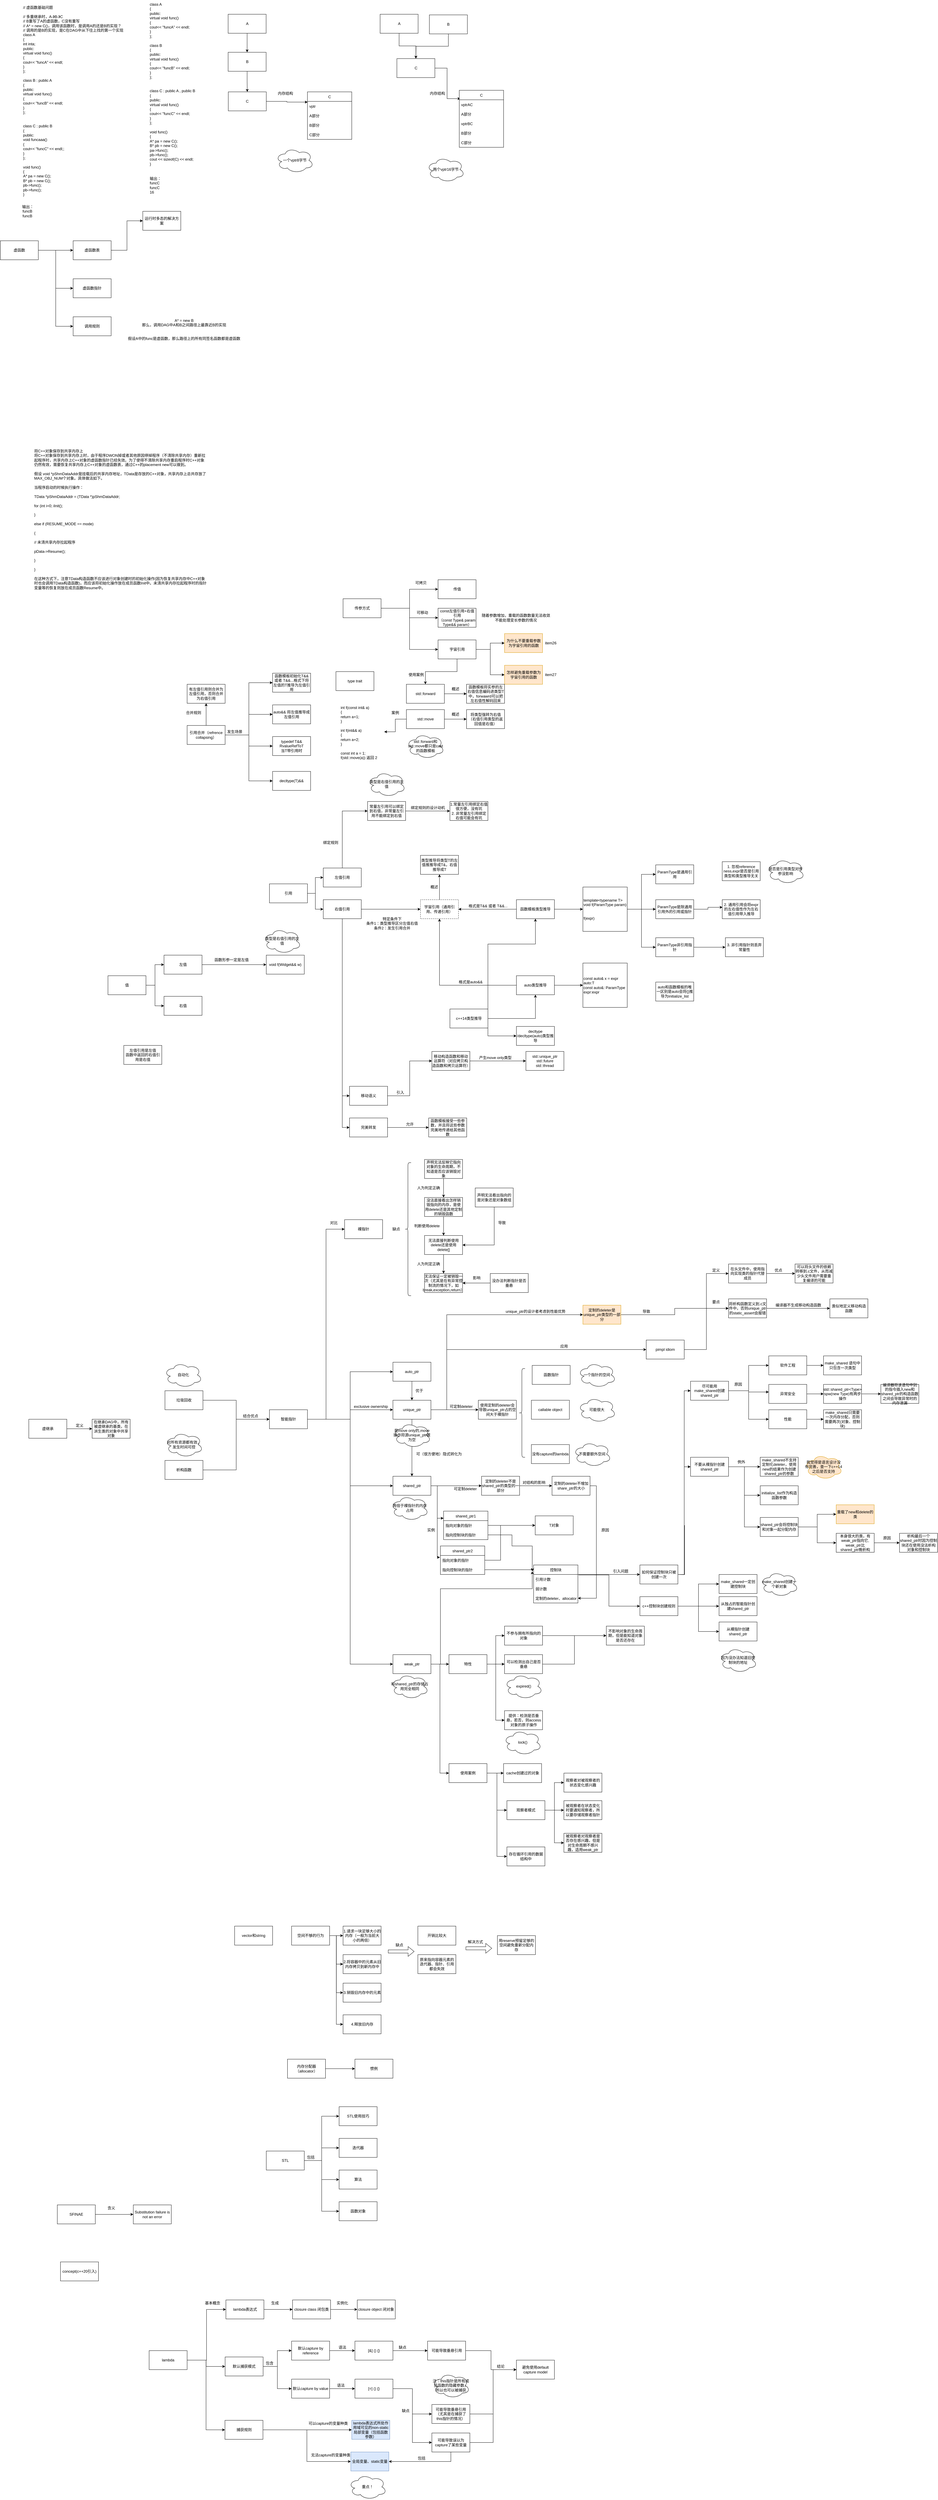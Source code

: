 <mxfile version="18.1.3" type="github" pages="2">
  <diagram id="OPUGuVJKlIoPCt-xv4Op" name="c++">
    <mxGraphModel dx="3076" dy="4269" grid="1" gridSize="10" guides="1" tooltips="1" connect="1" arrows="1" fold="1" page="1" pageScale="1" pageWidth="827" pageHeight="1169" math="0" shadow="0">
      <root>
        <mxCell id="0" />
        <mxCell id="1" parent="0" />
        <mxCell id="XOiMRAzDSWEchkISfKKq-11" style="edgeStyle=orthogonalEdgeStyle;rounded=0;orthogonalLoop=1;jettySize=auto;html=1;exitX=1;exitY=0.5;exitDx=0;exitDy=0;" parent="1" source="Bpbho1CVXNQYabQPxv-8-1" target="XOiMRAzDSWEchkISfKKq-2" edge="1">
          <mxGeometry relative="1" as="geometry" />
        </mxCell>
        <mxCell id="WuHR0r5tEEKMtNBvD81C-3" style="edgeStyle=orthogonalEdgeStyle;rounded=0;orthogonalLoop=1;jettySize=auto;html=1;exitX=0;exitY=0.5;exitDx=0;exitDy=0;" parent="1" source="Bpbho1CVXNQYabQPxv-8-1" target="WuHR0r5tEEKMtNBvD81C-2" edge="1">
          <mxGeometry relative="1" as="geometry" />
        </mxCell>
        <mxCell id="Bpbho1CVXNQYabQPxv-8-1" value="函数模板类型推导" style="rounded=0;whiteSpace=wrap;html=1;" parent="1" vertex="1">
          <mxGeometry x="10" y="420" width="120" height="60" as="geometry" />
        </mxCell>
        <mxCell id="XOiMRAzDSWEchkISfKKq-12" style="edgeStyle=orthogonalEdgeStyle;rounded=0;orthogonalLoop=1;jettySize=auto;html=1;" parent="1" source="Bpbho1CVXNQYabQPxv-8-2" target="XOiMRAzDSWEchkISfKKq-9" edge="1">
          <mxGeometry relative="1" as="geometry" />
        </mxCell>
        <mxCell id="WuHR0r5tEEKMtNBvD81C-4" style="edgeStyle=orthogonalEdgeStyle;rounded=0;orthogonalLoop=1;jettySize=auto;html=1;exitX=0;exitY=0.5;exitDx=0;exitDy=0;entryX=0.5;entryY=1;entryDx=0;entryDy=0;" parent="1" source="Bpbho1CVXNQYabQPxv-8-2" target="WuHR0r5tEEKMtNBvD81C-2" edge="1">
          <mxGeometry relative="1" as="geometry" />
        </mxCell>
        <mxCell id="Bpbho1CVXNQYabQPxv-8-2" value="auto类型推导" style="rounded=0;whiteSpace=wrap;html=1;" parent="1" vertex="1">
          <mxGeometry x="10" y="660" width="120" height="60" as="geometry" />
        </mxCell>
        <mxCell id="Bpbho1CVXNQYabQPxv-8-3" value="decltype&lt;br&gt;/decltype(auto)类型推导" style="rounded=0;whiteSpace=wrap;html=1;" parent="1" vertex="1">
          <mxGeometry x="10" y="820" width="120" height="60" as="geometry" />
        </mxCell>
        <mxCell id="XOiMRAzDSWEchkISfKKq-14" style="edgeStyle=orthogonalEdgeStyle;rounded=0;orthogonalLoop=1;jettySize=auto;html=1;exitX=1;exitY=0.5;exitDx=0;exitDy=0;entryX=0;entryY=0.5;entryDx=0;entryDy=0;" parent="1" source="XOiMRAzDSWEchkISfKKq-2" target="XOiMRAzDSWEchkISfKKq-3" edge="1">
          <mxGeometry relative="1" as="geometry" />
        </mxCell>
        <mxCell id="XOiMRAzDSWEchkISfKKq-15" style="edgeStyle=orthogonalEdgeStyle;rounded=0;orthogonalLoop=1;jettySize=auto;html=1;exitX=1;exitY=0.5;exitDx=0;exitDy=0;entryX=0;entryY=0.5;entryDx=0;entryDy=0;" parent="1" source="XOiMRAzDSWEchkISfKKq-2" target="XOiMRAzDSWEchkISfKKq-4" edge="1">
          <mxGeometry relative="1" as="geometry" />
        </mxCell>
        <mxCell id="XOiMRAzDSWEchkISfKKq-16" style="edgeStyle=orthogonalEdgeStyle;rounded=0;orthogonalLoop=1;jettySize=auto;html=1;exitX=1;exitY=0.5;exitDx=0;exitDy=0;entryX=0;entryY=0.5;entryDx=0;entryDy=0;" parent="1" source="XOiMRAzDSWEchkISfKKq-2" target="XOiMRAzDSWEchkISfKKq-5" edge="1">
          <mxGeometry relative="1" as="geometry" />
        </mxCell>
        <mxCell id="XOiMRAzDSWEchkISfKKq-2" value="&lt;div style=&quot;&quot;&gt;&lt;span style=&quot;background-color: initial;&quot;&gt;template&amp;lt;typename T&amp;gt;&lt;/span&gt;&lt;br&gt;&lt;/div&gt;&lt;div style=&quot;&quot;&gt;&lt;span style=&quot;background-color: initial;&quot;&gt;void f(ParamType param)&lt;/span&gt;&lt;/div&gt;&lt;div style=&quot;&quot;&gt;&lt;br&gt;&lt;/div&gt;&lt;div style=&quot;&quot;&gt;&lt;br&gt;&lt;/div&gt;&lt;div style=&quot;&quot;&gt;&lt;span style=&quot;background-color: initial;&quot;&gt;f(expr)&lt;/span&gt;&lt;/div&gt;" style="whiteSpace=wrap;html=1;aspect=fixed;align=left;" parent="1" vertex="1">
          <mxGeometry x="220" y="380" width="140" height="140" as="geometry" />
        </mxCell>
        <mxCell id="XOiMRAzDSWEchkISfKKq-3" value="&lt;span style=&quot;text-align: justify;&quot;&gt;ParamType&lt;/span&gt;是通用引用" style="rounded=0;whiteSpace=wrap;html=1;" parent="1" vertex="1">
          <mxGeometry x="450" y="310" width="120" height="60" as="geometry" />
        </mxCell>
        <mxCell id="XOiMRAzDSWEchkISfKKq-19" style="edgeStyle=orthogonalEdgeStyle;rounded=0;orthogonalLoop=1;jettySize=auto;html=1;exitX=1;exitY=0.5;exitDx=0;exitDy=0;entryX=0.008;entryY=0.4;entryDx=0;entryDy=0;entryPerimeter=0;" parent="1" source="XOiMRAzDSWEchkISfKKq-4" target="XOiMRAzDSWEchkISfKKq-7" edge="1">
          <mxGeometry relative="1" as="geometry" />
        </mxCell>
        <mxCell id="XOiMRAzDSWEchkISfKKq-4" value="&lt;span style=&quot;text-align: justify;&quot;&gt;ParamType是除通用引用外的引用或指针&lt;/span&gt;" style="rounded=0;whiteSpace=wrap;html=1;" parent="1" vertex="1">
          <mxGeometry x="450" y="420" width="120" height="60" as="geometry" />
        </mxCell>
        <mxCell id="XOiMRAzDSWEchkISfKKq-18" style="edgeStyle=orthogonalEdgeStyle;rounded=0;orthogonalLoop=1;jettySize=auto;html=1;exitX=1;exitY=0.5;exitDx=0;exitDy=0;entryX=0;entryY=0.5;entryDx=0;entryDy=0;" parent="1" source="XOiMRAzDSWEchkISfKKq-5" target="XOiMRAzDSWEchkISfKKq-8" edge="1">
          <mxGeometry relative="1" as="geometry" />
        </mxCell>
        <mxCell id="XOiMRAzDSWEchkISfKKq-5" value="&lt;span style=&quot;text-align: justify;&quot;&gt;ParamType非引用指针&lt;/span&gt;" style="rounded=0;whiteSpace=wrap;html=1;" parent="1" vertex="1">
          <mxGeometry x="450" y="540" width="120" height="60" as="geometry" />
        </mxCell>
        <mxCell id="XOiMRAzDSWEchkISfKKq-6" value="1. 忽视reference ness,expr是否是引用类型和类型推导无关" style="rounded=0;whiteSpace=wrap;html=1;" parent="1" vertex="1">
          <mxGeometry x="660" y="300" width="120" height="60" as="geometry" />
        </mxCell>
        <mxCell id="XOiMRAzDSWEchkISfKKq-7" value="2. 通用引用会将expr的左右值性作为左右值引用带入推导" style="rounded=0;whiteSpace=wrap;html=1;" parent="1" vertex="1">
          <mxGeometry x="660" y="420" width="120" height="60" as="geometry" />
        </mxCell>
        <mxCell id="XOiMRAzDSWEchkISfKKq-8" value="3. 非引用指针则丢弃常量性" style="rounded=0;whiteSpace=wrap;html=1;" parent="1" vertex="1">
          <mxGeometry x="670" y="540" width="120" height="60" as="geometry" />
        </mxCell>
        <mxCell id="XOiMRAzDSWEchkISfKKq-9" value="&lt;div style=&quot;&quot;&gt;const auto&amp;amp; x = expr&lt;br&gt;auto:T&lt;br&gt;const auto&amp;amp;: ParamType&lt;br&gt;expr:expr&lt;/div&gt;" style="whiteSpace=wrap;html=1;aspect=fixed;align=left;" parent="1" vertex="1">
          <mxGeometry x="220" y="620" width="140" height="140" as="geometry" />
        </mxCell>
        <mxCell id="XOiMRAzDSWEchkISfKKq-10" value="&lt;span style=&quot;text-align: justify;&quot;&gt;auto和函数模板的唯一区别是auto会将{}推导为initialize_list&lt;/span&gt;" style="rounded=0;whiteSpace=wrap;html=1;" parent="1" vertex="1">
          <mxGeometry x="450" y="680" width="120" height="60" as="geometry" />
        </mxCell>
        <mxCell id="XOiMRAzDSWEchkISfKKq-13" style="edgeStyle=orthogonalEdgeStyle;rounded=0;orthogonalLoop=1;jettySize=auto;html=1;exitX=0.5;exitY=1;exitDx=0;exitDy=0;" parent="1" source="Bpbho1CVXNQYabQPxv-8-1" target="Bpbho1CVXNQYabQPxv-8-1" edge="1">
          <mxGeometry relative="1" as="geometry" />
        </mxCell>
        <mxCell id="XOiMRAzDSWEchkISfKKq-17" value="是否是引用类型对传参没影响" style="ellipse;shape=cloud;whiteSpace=wrap;html=1;" parent="1" vertex="1">
          <mxGeometry x="800" y="290" width="120" height="80" as="geometry" />
        </mxCell>
        <mxCell id="m3bp-IvcXnZNKY8HZiOJ-6" style="edgeStyle=orthogonalEdgeStyle;rounded=0;orthogonalLoop=1;jettySize=auto;html=1;exitX=0.5;exitY=0;exitDx=0;exitDy=0;entryX=0.5;entryY=1;entryDx=0;entryDy=0;" parent="1" source="WuHR0r5tEEKMtNBvD81C-2" target="m3bp-IvcXnZNKY8HZiOJ-5" edge="1">
          <mxGeometry relative="1" as="geometry" />
        </mxCell>
        <mxCell id="WuHR0r5tEEKMtNBvD81C-2" value="宇宙引用（通用引用、传递引用）" style="rounded=0;whiteSpace=wrap;html=1;dashed=1;" parent="1" vertex="1">
          <mxGeometry x="-293" y="420" width="120" height="60" as="geometry" />
        </mxCell>
        <mxCell id="WuHR0r5tEEKMtNBvD81C-10" style="edgeStyle=orthogonalEdgeStyle;rounded=0;orthogonalLoop=1;jettySize=auto;html=1;exitX=1;exitY=0.5;exitDx=0;exitDy=0;entryX=0;entryY=0.5;entryDx=0;entryDy=0;" parent="1" source="WuHR0r5tEEKMtNBvD81C-8" target="WuHR0r5tEEKMtNBvD81C-2" edge="1">
          <mxGeometry relative="1" as="geometry" />
        </mxCell>
        <mxCell id="m3bp-IvcXnZNKY8HZiOJ-48" style="edgeStyle=orthogonalEdgeStyle;rounded=0;orthogonalLoop=1;jettySize=auto;html=1;exitX=0.5;exitY=1;exitDx=0;exitDy=0;entryX=0;entryY=0.5;entryDx=0;entryDy=0;" parent="1" source="WuHR0r5tEEKMtNBvD81C-8" target="m3bp-IvcXnZNKY8HZiOJ-36" edge="1">
          <mxGeometry relative="1" as="geometry" />
        </mxCell>
        <mxCell id="m3bp-IvcXnZNKY8HZiOJ-49" style="edgeStyle=orthogonalEdgeStyle;rounded=0;orthogonalLoop=1;jettySize=auto;html=1;exitX=0.5;exitY=1;exitDx=0;exitDy=0;entryX=0;entryY=0.5;entryDx=0;entryDy=0;" parent="1" source="WuHR0r5tEEKMtNBvD81C-8" target="m3bp-IvcXnZNKY8HZiOJ-37" edge="1">
          <mxGeometry relative="1" as="geometry" />
        </mxCell>
        <mxCell id="WuHR0r5tEEKMtNBvD81C-8" value="右值引用" style="rounded=0;whiteSpace=wrap;html=1;" parent="1" vertex="1">
          <mxGeometry x="-600" y="420" width="120" height="60" as="geometry" />
        </mxCell>
        <mxCell id="yQ8UnmBoRICfsAfrpyem-21" style="edgeStyle=orthogonalEdgeStyle;rounded=0;orthogonalLoop=1;jettySize=auto;html=1;exitX=0.5;exitY=0;exitDx=0;exitDy=0;entryX=0;entryY=0.5;entryDx=0;entryDy=0;" parent="1" source="WuHR0r5tEEKMtNBvD81C-9" target="yQ8UnmBoRICfsAfrpyem-20" edge="1">
          <mxGeometry relative="1" as="geometry" />
        </mxCell>
        <mxCell id="WuHR0r5tEEKMtNBvD81C-9" value="左值引用" style="rounded=0;whiteSpace=wrap;html=1;" parent="1" vertex="1">
          <mxGeometry x="-600" y="320" width="120" height="60" as="geometry" />
        </mxCell>
        <mxCell id="WuHR0r5tEEKMtNBvD81C-12" style="edgeStyle=orthogonalEdgeStyle;rounded=0;orthogonalLoop=1;jettySize=auto;html=1;exitX=1;exitY=0.5;exitDx=0;exitDy=0;entryX=0;entryY=0.5;entryDx=0;entryDy=0;" parent="1" source="WuHR0r5tEEKMtNBvD81C-11" target="WuHR0r5tEEKMtNBvD81C-9" edge="1">
          <mxGeometry relative="1" as="geometry" />
        </mxCell>
        <mxCell id="WuHR0r5tEEKMtNBvD81C-13" style="edgeStyle=orthogonalEdgeStyle;rounded=0;orthogonalLoop=1;jettySize=auto;html=1;exitX=1;exitY=0.5;exitDx=0;exitDy=0;entryX=0;entryY=0.5;entryDx=0;entryDy=0;" parent="1" source="WuHR0r5tEEKMtNBvD81C-11" target="WuHR0r5tEEKMtNBvD81C-8" edge="1">
          <mxGeometry relative="1" as="geometry" />
        </mxCell>
        <mxCell id="WuHR0r5tEEKMtNBvD81C-11" value="引用" style="rounded=0;whiteSpace=wrap;html=1;" parent="1" vertex="1">
          <mxGeometry x="-770" y="370" width="120" height="60" as="geometry" />
        </mxCell>
        <mxCell id="WuHR0r5tEEKMtNBvD81C-14" value="格式是T&amp;amp;&amp;amp; 或者 T&amp;amp;&amp;amp;..." style="text;html=1;align=center;verticalAlign=middle;resizable=0;points=[];autosize=1;strokeColor=none;fillColor=none;" parent="1" vertex="1">
          <mxGeometry x="-150" y="430" width="140" height="20" as="geometry" />
        </mxCell>
        <mxCell id="WuHR0r5tEEKMtNBvD81C-15" value="格式是auto&amp;amp;&amp;amp;" style="text;html=1;align=center;verticalAlign=middle;resizable=0;points=[];autosize=1;strokeColor=none;fillColor=none;" parent="1" vertex="1">
          <mxGeometry x="-180" y="670" width="90" height="20" as="geometry" />
        </mxCell>
        <mxCell id="WuHR0r5tEEKMtNBvD81C-17" style="edgeStyle=orthogonalEdgeStyle;rounded=0;orthogonalLoop=1;jettySize=auto;html=1;exitX=1;exitY=0.5;exitDx=0;exitDy=0;entryX=0;entryY=0.5;entryDx=0;entryDy=0;" parent="1" source="WuHR0r5tEEKMtNBvD81C-16" target="Bpbho1CVXNQYabQPxv-8-3" edge="1">
          <mxGeometry relative="1" as="geometry">
            <Array as="points">
              <mxPoint x="-80" y="850" />
            </Array>
          </mxGeometry>
        </mxCell>
        <mxCell id="WuHR0r5tEEKMtNBvD81C-18" style="edgeStyle=orthogonalEdgeStyle;rounded=0;orthogonalLoop=1;jettySize=auto;html=1;exitX=1;exitY=0.5;exitDx=0;exitDy=0;entryX=0.5;entryY=1;entryDx=0;entryDy=0;" parent="1" source="WuHR0r5tEEKMtNBvD81C-16" target="Bpbho1CVXNQYabQPxv-8-2" edge="1">
          <mxGeometry relative="1" as="geometry" />
        </mxCell>
        <mxCell id="WuHR0r5tEEKMtNBvD81C-19" style="edgeStyle=orthogonalEdgeStyle;rounded=0;orthogonalLoop=1;jettySize=auto;html=1;exitX=1;exitY=0.5;exitDx=0;exitDy=0;entryX=0.5;entryY=1;entryDx=0;entryDy=0;" parent="1" source="WuHR0r5tEEKMtNBvD81C-16" target="Bpbho1CVXNQYabQPxv-8-1" edge="1">
          <mxGeometry relative="1" as="geometry">
            <Array as="points">
              <mxPoint x="-80" y="560" />
              <mxPoint x="70" y="560" />
            </Array>
          </mxGeometry>
        </mxCell>
        <mxCell id="WuHR0r5tEEKMtNBvD81C-16" value="&lt;span style=&quot;&quot;&gt;c++14类型推导&lt;/span&gt;" style="rounded=0;whiteSpace=wrap;html=1;" parent="1" vertex="1">
          <mxGeometry x="-200" y="765" width="120" height="60" as="geometry" />
        </mxCell>
        <mxCell id="WuHR0r5tEEKMtNBvD81C-22" style="edgeStyle=orthogonalEdgeStyle;rounded=0;orthogonalLoop=1;jettySize=auto;html=1;exitX=1;exitY=0.5;exitDx=0;exitDy=0;entryX=0;entryY=0.5;entryDx=0;entryDy=0;" parent="1" source="WuHR0r5tEEKMtNBvD81C-20" target="WuHR0r5tEEKMtNBvD81C-21" edge="1">
          <mxGeometry relative="1" as="geometry" />
        </mxCell>
        <mxCell id="WuHR0r5tEEKMtNBvD81C-25" style="edgeStyle=orthogonalEdgeStyle;rounded=0;orthogonalLoop=1;jettySize=auto;html=1;exitX=1;exitY=0.5;exitDx=0;exitDy=0;entryX=0;entryY=0.5;entryDx=0;entryDy=0;" parent="1" source="WuHR0r5tEEKMtNBvD81C-20" target="WuHR0r5tEEKMtNBvD81C-24" edge="1">
          <mxGeometry relative="1" as="geometry" />
        </mxCell>
        <mxCell id="WuHR0r5tEEKMtNBvD81C-27" style="edgeStyle=orthogonalEdgeStyle;rounded=0;orthogonalLoop=1;jettySize=auto;html=1;exitX=1;exitY=0.5;exitDx=0;exitDy=0;entryX=0;entryY=0.5;entryDx=0;entryDy=0;" parent="1" source="WuHR0r5tEEKMtNBvD81C-20" target="WuHR0r5tEEKMtNBvD81C-26" edge="1">
          <mxGeometry relative="1" as="geometry" />
        </mxCell>
        <mxCell id="WuHR0r5tEEKMtNBvD81C-20" value="传参方式" style="rounded=0;whiteSpace=wrap;html=1;" parent="1" vertex="1">
          <mxGeometry x="-537.5" y="-530" width="120" height="60" as="geometry" />
        </mxCell>
        <mxCell id="WuHR0r5tEEKMtNBvD81C-21" value="传值" style="rounded=0;whiteSpace=wrap;html=1;" parent="1" vertex="1">
          <mxGeometry x="-237.5" y="-590" width="120" height="60" as="geometry" />
        </mxCell>
        <mxCell id="WuHR0r5tEEKMtNBvD81C-23" value="可拷贝" style="text;html=1;align=center;verticalAlign=middle;resizable=0;points=[];autosize=1;strokeColor=none;fillColor=none;" parent="1" vertex="1">
          <mxGeometry x="-317.5" y="-590" width="50" height="20" as="geometry" />
        </mxCell>
        <mxCell id="WuHR0r5tEEKMtNBvD81C-24" value="const左值引用+右值引用&lt;br&gt;（const Type&amp;amp; param&lt;br&gt;Type&amp;amp;&amp;amp; param）" style="rounded=0;whiteSpace=wrap;html=1;" parent="1" vertex="1">
          <mxGeometry x="-237.5" y="-500" width="120" height="60" as="geometry" />
        </mxCell>
        <mxCell id="WuHR0r5tEEKMtNBvD81C-31" style="edgeStyle=orthogonalEdgeStyle;rounded=0;orthogonalLoop=1;jettySize=auto;html=1;exitX=1;exitY=0.5;exitDx=0;exitDy=0;entryX=0;entryY=0.5;entryDx=0;entryDy=0;" parent="1" source="WuHR0r5tEEKMtNBvD81C-26" target="WuHR0r5tEEKMtNBvD81C-30" edge="1">
          <mxGeometry relative="1" as="geometry" />
        </mxCell>
        <mxCell id="WuHR0r5tEEKMtNBvD81C-33" style="edgeStyle=orthogonalEdgeStyle;rounded=0;orthogonalLoop=1;jettySize=auto;html=1;exitX=1;exitY=0.5;exitDx=0;exitDy=0;entryX=0;entryY=0.5;entryDx=0;entryDy=0;" parent="1" source="WuHR0r5tEEKMtNBvD81C-26" target="WuHR0r5tEEKMtNBvD81C-32" edge="1">
          <mxGeometry relative="1" as="geometry" />
        </mxCell>
        <mxCell id="m3bp-IvcXnZNKY8HZiOJ-11" style="edgeStyle=orthogonalEdgeStyle;rounded=0;orthogonalLoop=1;jettySize=auto;html=1;exitX=0.5;exitY=1;exitDx=0;exitDy=0;" parent="1" source="WuHR0r5tEEKMtNBvD81C-26" target="m3bp-IvcXnZNKY8HZiOJ-10" edge="1">
          <mxGeometry relative="1" as="geometry" />
        </mxCell>
        <mxCell id="WuHR0r5tEEKMtNBvD81C-26" value="宇宙引用" style="rounded=0;whiteSpace=wrap;html=1;" parent="1" vertex="1">
          <mxGeometry x="-237.5" y="-400" width="120" height="60" as="geometry" />
        </mxCell>
        <mxCell id="WuHR0r5tEEKMtNBvD81C-28" value="可移动" style="text;whiteSpace=wrap;html=1;" parent="1" vertex="1">
          <mxGeometry x="-307.5" y="-500" width="60" height="30" as="geometry" />
        </mxCell>
        <mxCell id="WuHR0r5tEEKMtNBvD81C-29" value="随着参数增加，重载的函数数量无法收敛&lt;br&gt;不能处理变长参数的情况" style="text;html=1;align=center;verticalAlign=middle;resizable=0;points=[];autosize=1;strokeColor=none;fillColor=none;" parent="1" vertex="1">
          <mxGeometry x="-107.5" y="-485" width="230" height="30" as="geometry" />
        </mxCell>
        <mxCell id="WuHR0r5tEEKMtNBvD81C-30" value="为什么不要重载参数为宇宙引用的函数" style="rounded=0;whiteSpace=wrap;html=1;fillColor=#ffe6cc;strokeColor=#d79b00;" parent="1" vertex="1">
          <mxGeometry x="-27.5" y="-420" width="120" height="60" as="geometry" />
        </mxCell>
        <mxCell id="WuHR0r5tEEKMtNBvD81C-32" value="怎样避免重载参数为宇宙引用的函数" style="rounded=0;whiteSpace=wrap;html=1;fillColor=#ffe6cc;strokeColor=#d79b00;" parent="1" vertex="1">
          <mxGeometry x="-27.5" y="-320" width="120" height="60" as="geometry" />
        </mxCell>
        <mxCell id="WuHR0r5tEEKMtNBvD81C-34" value="item27" style="text;html=1;align=center;verticalAlign=middle;resizable=0;points=[];autosize=1;strokeColor=none;fillColor=none;" parent="1" vertex="1">
          <mxGeometry x="92.5" y="-300" width="50" height="20" as="geometry" />
        </mxCell>
        <mxCell id="WuHR0r5tEEKMtNBvD81C-35" value="item26" style="text;html=1;align=center;verticalAlign=middle;resizable=0;points=[];autosize=1;strokeColor=none;fillColor=none;" parent="1" vertex="1">
          <mxGeometry x="92.5" y="-400" width="50" height="20" as="geometry" />
        </mxCell>
        <mxCell id="m3bp-IvcXnZNKY8HZiOJ-22" style="edgeStyle=orthogonalEdgeStyle;rounded=0;orthogonalLoop=1;jettySize=auto;html=1;exitX=0.5;exitY=0;exitDx=0;exitDy=0;entryX=0.5;entryY=1;entryDx=0;entryDy=0;" parent="1" source="WuHR0r5tEEKMtNBvD81C-37" target="m3bp-IvcXnZNKY8HZiOJ-13" edge="1">
          <mxGeometry relative="1" as="geometry" />
        </mxCell>
        <mxCell id="m3bp-IvcXnZNKY8HZiOJ-27" style="edgeStyle=orthogonalEdgeStyle;rounded=0;orthogonalLoop=1;jettySize=auto;html=1;exitX=1;exitY=0.5;exitDx=0;exitDy=0;entryX=0;entryY=0.5;entryDx=0;entryDy=0;" parent="1" source="WuHR0r5tEEKMtNBvD81C-37" target="m3bp-IvcXnZNKY8HZiOJ-23" edge="1">
          <mxGeometry relative="1" as="geometry" />
        </mxCell>
        <mxCell id="m3bp-IvcXnZNKY8HZiOJ-28" style="edgeStyle=orthogonalEdgeStyle;rounded=0;orthogonalLoop=1;jettySize=auto;html=1;exitX=1;exitY=0.5;exitDx=0;exitDy=0;entryX=0;entryY=0.5;entryDx=0;entryDy=0;" parent="1" source="WuHR0r5tEEKMtNBvD81C-37" target="m3bp-IvcXnZNKY8HZiOJ-24" edge="1">
          <mxGeometry relative="1" as="geometry" />
        </mxCell>
        <mxCell id="m3bp-IvcXnZNKY8HZiOJ-29" style="edgeStyle=orthogonalEdgeStyle;rounded=0;orthogonalLoop=1;jettySize=auto;html=1;exitX=1;exitY=0.5;exitDx=0;exitDy=0;" parent="1" source="WuHR0r5tEEKMtNBvD81C-37" target="m3bp-IvcXnZNKY8HZiOJ-25" edge="1">
          <mxGeometry relative="1" as="geometry" />
        </mxCell>
        <mxCell id="m3bp-IvcXnZNKY8HZiOJ-30" style="edgeStyle=orthogonalEdgeStyle;rounded=0;orthogonalLoop=1;jettySize=auto;html=1;exitX=1;exitY=0.5;exitDx=0;exitDy=0;entryX=0;entryY=0.5;entryDx=0;entryDy=0;" parent="1" source="WuHR0r5tEEKMtNBvD81C-37" target="m3bp-IvcXnZNKY8HZiOJ-26" edge="1">
          <mxGeometry relative="1" as="geometry" />
        </mxCell>
        <mxCell id="WuHR0r5tEEKMtNBvD81C-37" value="&lt;span style=&quot;&quot;&gt;引用合并（refrence collapsing）&lt;/span&gt;" style="rounded=0;whiteSpace=wrap;html=1;" parent="1" vertex="1">
          <mxGeometry x="-1030" y="-130" width="120" height="60" as="geometry" />
        </mxCell>
        <mxCell id="m3bp-IvcXnZNKY8HZiOJ-5" value="&lt;span style=&quot;&quot;&gt;类型推导将类型T的左值推推导成T&amp;amp;，右值推导成T&lt;/span&gt;&lt;br style=&quot;&quot;&gt;" style="rounded=0;whiteSpace=wrap;html=1;" parent="1" vertex="1">
          <mxGeometry x="-293" y="280" width="120" height="60" as="geometry" />
        </mxCell>
        <mxCell id="m3bp-IvcXnZNKY8HZiOJ-7" value="概述" style="text;html=1;align=center;verticalAlign=middle;resizable=0;points=[];autosize=1;strokeColor=none;fillColor=none;" parent="1" vertex="1">
          <mxGeometry x="-270" y="370" width="40" height="20" as="geometry" />
        </mxCell>
        <mxCell id="m3bp-IvcXnZNKY8HZiOJ-8" value="特定条件下&lt;br&gt;条件1：类型推导区分左值右值&lt;br&gt;条件2：发生引用合并" style="text;html=1;align=center;verticalAlign=middle;resizable=0;points=[];autosize=1;strokeColor=none;fillColor=none;" parent="1" vertex="1">
          <mxGeometry x="-473" y="470" width="180" height="50" as="geometry" />
        </mxCell>
        <mxCell id="yQ8UnmBoRICfsAfrpyem-15" style="edgeStyle=orthogonalEdgeStyle;rounded=0;orthogonalLoop=1;jettySize=auto;html=1;exitX=1;exitY=0.5;exitDx=0;exitDy=0;entryX=0;entryY=0.5;entryDx=0;entryDy=0;" parent="1" source="m3bp-IvcXnZNKY8HZiOJ-10" target="yQ8UnmBoRICfsAfrpyem-14" edge="1">
          <mxGeometry relative="1" as="geometry" />
        </mxCell>
        <mxCell id="m3bp-IvcXnZNKY8HZiOJ-10" value="std::forward" style="rounded=0;whiteSpace=wrap;html=1;" parent="1" vertex="1">
          <mxGeometry x="-337.5" y="-260" width="120" height="60" as="geometry" />
        </mxCell>
        <mxCell id="m3bp-IvcXnZNKY8HZiOJ-12" value="使用案例" style="text;html=1;align=center;verticalAlign=middle;resizable=0;points=[];autosize=1;strokeColor=none;fillColor=none;" parent="1" vertex="1">
          <mxGeometry x="-337.5" y="-300" width="60" height="20" as="geometry" />
        </mxCell>
        <mxCell id="m3bp-IvcXnZNKY8HZiOJ-13" value="有左值引用则合并为左值引用，否则合并为右值引用" style="rounded=0;whiteSpace=wrap;html=1;" parent="1" vertex="1">
          <mxGeometry x="-1030" y="-260" width="120" height="60" as="geometry" />
        </mxCell>
        <mxCell id="m3bp-IvcXnZNKY8HZiOJ-15" value="合并规则" style="text;html=1;align=center;verticalAlign=middle;resizable=0;points=[];autosize=1;strokeColor=none;fillColor=none;" parent="1" vertex="1">
          <mxGeometry x="-1040" y="-180" width="60" height="20" as="geometry" />
        </mxCell>
        <mxCell id="yQ8UnmBoRICfsAfrpyem-12" style="edgeStyle=orthogonalEdgeStyle;rounded=0;orthogonalLoop=1;jettySize=auto;html=1;exitX=1;exitY=0.5;exitDx=0;exitDy=0;" parent="1" source="m3bp-IvcXnZNKY8HZiOJ-16" target="yQ8UnmBoRICfsAfrpyem-9" edge="1">
          <mxGeometry relative="1" as="geometry" />
        </mxCell>
        <mxCell id="yQ8UnmBoRICfsAfrpyem-16" style="edgeStyle=orthogonalEdgeStyle;rounded=0;orthogonalLoop=1;jettySize=auto;html=1;exitX=0;exitY=0.5;exitDx=0;exitDy=0;" parent="1" source="m3bp-IvcXnZNKY8HZiOJ-16" target="yQ8UnmBoRICfsAfrpyem-13" edge="1">
          <mxGeometry relative="1" as="geometry">
            <mxPoint x="-380" y="-150" as="targetPoint" />
          </mxGeometry>
        </mxCell>
        <mxCell id="m3bp-IvcXnZNKY8HZiOJ-16" value="std::move" style="rounded=0;whiteSpace=wrap;html=1;" parent="1" vertex="1">
          <mxGeometry x="-337.5" y="-180" width="120" height="60" as="geometry" />
        </mxCell>
        <mxCell id="m3bp-IvcXnZNKY8HZiOJ-21" value="左值引用是左值&lt;br&gt;函数中返回的右值引用是右值" style="rounded=0;whiteSpace=wrap;html=1;" parent="1" vertex="1">
          <mxGeometry x="-1230" y="880" width="120" height="60" as="geometry" />
        </mxCell>
        <mxCell id="m3bp-IvcXnZNKY8HZiOJ-23" value="函数模板初始化&lt;span style=&quot;&quot;&gt;T&amp;amp;&amp;amp; 或者 T&amp;amp;&amp;amp;...格式下将左值的T推导为左值引用&lt;/span&gt;" style="rounded=0;whiteSpace=wrap;html=1;" parent="1" vertex="1">
          <mxGeometry x="-760" y="-295" width="120" height="60" as="geometry" />
        </mxCell>
        <mxCell id="m3bp-IvcXnZNKY8HZiOJ-24" value="auto&amp;amp;&amp;amp; 将左值推导成左值引用" style="rounded=0;whiteSpace=wrap;html=1;" parent="1" vertex="1">
          <mxGeometry x="-760" y="-195" width="120" height="60" as="geometry" />
        </mxCell>
        <mxCell id="m3bp-IvcXnZNKY8HZiOJ-25" value="typedef T&amp;amp;&amp;amp; RvalueRefToT&lt;br&gt;当T带引用时" style="rounded=0;whiteSpace=wrap;html=1;" parent="1" vertex="1">
          <mxGeometry x="-760" y="-95" width="120" height="60" as="geometry" />
        </mxCell>
        <mxCell id="m3bp-IvcXnZNKY8HZiOJ-26" value="decltype(T)&amp;amp;&amp;amp;" style="rounded=0;whiteSpace=wrap;html=1;" parent="1" vertex="1">
          <mxGeometry x="-760" y="15" width="120" height="60" as="geometry" />
        </mxCell>
        <mxCell id="m3bp-IvcXnZNKY8HZiOJ-31" value="发生场景" style="text;html=1;align=center;verticalAlign=middle;resizable=0;points=[];autosize=1;strokeColor=none;fillColor=none;" parent="1" vertex="1">
          <mxGeometry x="-910" y="-120" width="60" height="20" as="geometry" />
        </mxCell>
        <mxCell id="D_7xWSGTbG8qMXm1kdTH-134" style="edgeStyle=orthogonalEdgeStyle;rounded=0;orthogonalLoop=1;jettySize=auto;html=1;exitX=1;exitY=0.5;exitDx=0;exitDy=0;entryX=0;entryY=0.5;entryDx=0;entryDy=0;" parent="1" source="m3bp-IvcXnZNKY8HZiOJ-33" target="m3bp-IvcXnZNKY8HZiOJ-34" edge="1">
          <mxGeometry relative="1" as="geometry" />
        </mxCell>
        <mxCell id="D_7xWSGTbG8qMXm1kdTH-135" style="edgeStyle=orthogonalEdgeStyle;rounded=0;orthogonalLoop=1;jettySize=auto;html=1;exitX=1;exitY=0.5;exitDx=0;exitDy=0;entryX=0;entryY=0.5;entryDx=0;entryDy=0;" parent="1" source="m3bp-IvcXnZNKY8HZiOJ-33" target="m3bp-IvcXnZNKY8HZiOJ-35" edge="1">
          <mxGeometry relative="1" as="geometry" />
        </mxCell>
        <mxCell id="m3bp-IvcXnZNKY8HZiOJ-33" value="值" style="rounded=0;whiteSpace=wrap;html=1;" parent="1" vertex="1">
          <mxGeometry x="-1280" y="660" width="120" height="60" as="geometry" />
        </mxCell>
        <mxCell id="yQ8UnmBoRICfsAfrpyem-2" style="edgeStyle=orthogonalEdgeStyle;rounded=0;orthogonalLoop=1;jettySize=auto;html=1;exitX=1;exitY=0.5;exitDx=0;exitDy=0;entryX=0;entryY=0.5;entryDx=0;entryDy=0;" parent="1" source="m3bp-IvcXnZNKY8HZiOJ-34" target="yQ8UnmBoRICfsAfrpyem-1" edge="1">
          <mxGeometry relative="1" as="geometry" />
        </mxCell>
        <mxCell id="m3bp-IvcXnZNKY8HZiOJ-34" value="左值" style="rounded=0;whiteSpace=wrap;html=1;" parent="1" vertex="1">
          <mxGeometry x="-1103" y="595" width="120" height="60" as="geometry" />
        </mxCell>
        <mxCell id="m3bp-IvcXnZNKY8HZiOJ-35" value="右值" style="rounded=0;whiteSpace=wrap;html=1;" parent="1" vertex="1">
          <mxGeometry x="-1103" y="725" width="120" height="60" as="geometry" />
        </mxCell>
        <mxCell id="m3bp-IvcXnZNKY8HZiOJ-39" style="edgeStyle=orthogonalEdgeStyle;rounded=0;orthogonalLoop=1;jettySize=auto;html=1;exitX=1;exitY=0.5;exitDx=0;exitDy=0;entryX=0;entryY=0.5;entryDx=0;entryDy=0;" parent="1" source="m3bp-IvcXnZNKY8HZiOJ-36" target="m3bp-IvcXnZNKY8HZiOJ-38" edge="1">
          <mxGeometry relative="1" as="geometry" />
        </mxCell>
        <mxCell id="m3bp-IvcXnZNKY8HZiOJ-36" value="移动语义" style="rounded=0;whiteSpace=wrap;html=1;" parent="1" vertex="1">
          <mxGeometry x="-517" y="1009" width="120" height="60" as="geometry" />
        </mxCell>
        <mxCell id="m3bp-IvcXnZNKY8HZiOJ-46" style="edgeStyle=orthogonalEdgeStyle;rounded=0;orthogonalLoop=1;jettySize=auto;html=1;exitX=1;exitY=0.5;exitDx=0;exitDy=0;entryX=0;entryY=0.5;entryDx=0;entryDy=0;" parent="1" source="m3bp-IvcXnZNKY8HZiOJ-37" target="m3bp-IvcXnZNKY8HZiOJ-45" edge="1">
          <mxGeometry relative="1" as="geometry" />
        </mxCell>
        <mxCell id="m3bp-IvcXnZNKY8HZiOJ-37" value="完美转发" style="rounded=0;whiteSpace=wrap;html=1;" parent="1" vertex="1">
          <mxGeometry x="-517" y="1109" width="120" height="60" as="geometry" />
        </mxCell>
        <mxCell id="m3bp-IvcXnZNKY8HZiOJ-41" style="edgeStyle=orthogonalEdgeStyle;rounded=0;orthogonalLoop=1;jettySize=auto;html=1;exitX=1;exitY=0.5;exitDx=0;exitDy=0;entryX=0;entryY=0.5;entryDx=0;entryDy=0;" parent="1" source="m3bp-IvcXnZNKY8HZiOJ-38" target="m3bp-IvcXnZNKY8HZiOJ-40" edge="1">
          <mxGeometry relative="1" as="geometry" />
        </mxCell>
        <mxCell id="m3bp-IvcXnZNKY8HZiOJ-38" value="移动构造函数和移动运算符（对应拷贝构造函数和拷贝运算符）" style="rounded=0;whiteSpace=wrap;html=1;" parent="1" vertex="1">
          <mxGeometry x="-257" y="899" width="120" height="60" as="geometry" />
        </mxCell>
        <mxCell id="m3bp-IvcXnZNKY8HZiOJ-40" value="std::unique_ptr&lt;br&gt;std::future&lt;br&gt;std::thread" style="rounded=0;whiteSpace=wrap;html=1;" parent="1" vertex="1">
          <mxGeometry x="40" y="899" width="120" height="60" as="geometry" />
        </mxCell>
        <mxCell id="m3bp-IvcXnZNKY8HZiOJ-42" value="引入" style="text;html=1;align=center;verticalAlign=middle;resizable=0;points=[];autosize=1;strokeColor=none;fillColor=none;" parent="1" vertex="1">
          <mxGeometry x="-377" y="1019" width="40" height="20" as="geometry" />
        </mxCell>
        <mxCell id="m3bp-IvcXnZNKY8HZiOJ-43" value="产生move only类型" style="text;html=1;align=center;verticalAlign=middle;resizable=0;points=[];autosize=1;strokeColor=none;fillColor=none;" parent="1" vertex="1">
          <mxGeometry x="-117" y="909" width="120" height="20" as="geometry" />
        </mxCell>
        <mxCell id="m3bp-IvcXnZNKY8HZiOJ-45" value="函数模板接受一些参数，并且将这些参数完美地传递给其他函数" style="rounded=0;whiteSpace=wrap;html=1;" parent="1" vertex="1">
          <mxGeometry x="-267" y="1109" width="120" height="60" as="geometry" />
        </mxCell>
        <mxCell id="m3bp-IvcXnZNKY8HZiOJ-47" value="允许" style="text;html=1;align=center;verticalAlign=middle;resizable=0;points=[];autosize=1;strokeColor=none;fillColor=none;" parent="1" vertex="1">
          <mxGeometry x="-347" y="1119" width="40" height="20" as="geometry" />
        </mxCell>
        <mxCell id="yQ8UnmBoRICfsAfrpyem-1" value="void f(Widget&amp;amp;&amp;amp; w)" style="rounded=0;whiteSpace=wrap;html=1;" parent="1" vertex="1">
          <mxGeometry x="-780" y="595" width="120" height="60" as="geometry" />
        </mxCell>
        <mxCell id="yQ8UnmBoRICfsAfrpyem-3" value="函数形参一定是左值" style="text;html=1;align=center;verticalAlign=middle;resizable=0;points=[];autosize=1;strokeColor=none;fillColor=none;" parent="1" vertex="1">
          <mxGeometry x="-950" y="600" width="120" height="20" as="geometry" />
        </mxCell>
        <mxCell id="yQ8UnmBoRICfsAfrpyem-5" value="&lt;span style=&quot;&quot;&gt;类型是右值引用的左值&lt;/span&gt;" style="ellipse;shape=cloud;whiteSpace=wrap;html=1;" parent="1" vertex="1">
          <mxGeometry x="-790" y="510" width="120" height="80" as="geometry" />
        </mxCell>
        <mxCell id="yQ8UnmBoRICfsAfrpyem-7" value="&lt;span style=&quot;&quot;&gt;std::forward和std::move都只是cast的函数模板&lt;/span&gt;" style="ellipse;shape=cloud;whiteSpace=wrap;html=1;" parent="1" vertex="1">
          <mxGeometry x="-337.5" y="-105" width="120" height="80" as="geometry" />
        </mxCell>
        <mxCell id="yQ8UnmBoRICfsAfrpyem-8" value="type trait" style="rounded=0;whiteSpace=wrap;html=1;" parent="1" vertex="1">
          <mxGeometry x="-560" y="-300" width="120" height="60" as="geometry" />
        </mxCell>
        <mxCell id="yQ8UnmBoRICfsAfrpyem-9" value="将类型强转为右值（右值引用类型的返回值是右值）" style="rounded=0;whiteSpace=wrap;html=1;" parent="1" vertex="1">
          <mxGeometry x="-147.5" y="-180" width="120" height="60" as="geometry" />
        </mxCell>
        <mxCell id="yQ8UnmBoRICfsAfrpyem-13" value="int f(const int&amp;amp; a)&lt;br&gt;    {&lt;br&gt;return a+1;&lt;br&gt;    }&lt;br&gt;&lt;br&gt;    int f(int&amp;amp;&amp;amp; a)&lt;br&gt;    {&lt;br&gt;        return a+2;&lt;br&gt;    }&lt;br&gt;&lt;br&gt;const int a = 1;&lt;br&gt;f(std::move(a)) 返回 2" style="text;whiteSpace=wrap;html=1;" parent="1" vertex="1">
          <mxGeometry x="-547.5" y="-200" width="140" height="180" as="geometry" />
        </mxCell>
        <mxCell id="yQ8UnmBoRICfsAfrpyem-14" value="函数模板将实参的左右值信息编码进类型T中，forwawrd可以把左右值性解码回来" style="rounded=0;whiteSpace=wrap;html=1;" parent="1" vertex="1">
          <mxGeometry x="-147.5" y="-260" width="120" height="60" as="geometry" />
        </mxCell>
        <mxCell id="yQ8UnmBoRICfsAfrpyem-17" value="案例" style="text;html=1;align=center;verticalAlign=middle;resizable=0;points=[];autosize=1;strokeColor=none;fillColor=none;" parent="1" vertex="1">
          <mxGeometry x="-393" y="-180" width="40" height="20" as="geometry" />
        </mxCell>
        <mxCell id="yQ8UnmBoRICfsAfrpyem-18" value="概述" style="text;html=1;align=center;verticalAlign=middle;resizable=0;points=[];autosize=1;strokeColor=none;fillColor=none;" parent="1" vertex="1">
          <mxGeometry x="-203" y="-175" width="40" height="20" as="geometry" />
        </mxCell>
        <mxCell id="yQ8UnmBoRICfsAfrpyem-19" value="概述" style="text;html=1;align=center;verticalAlign=middle;resizable=0;points=[];autosize=1;strokeColor=none;fillColor=none;" parent="1" vertex="1">
          <mxGeometry x="-203" y="-255" width="40" height="20" as="geometry" />
        </mxCell>
        <mxCell id="yQ8UnmBoRICfsAfrpyem-26" style="edgeStyle=orthogonalEdgeStyle;rounded=0;orthogonalLoop=1;jettySize=auto;html=1;exitX=1;exitY=0.5;exitDx=0;exitDy=0;entryX=0;entryY=0.5;entryDx=0;entryDy=0;" parent="1" source="yQ8UnmBoRICfsAfrpyem-20" target="yQ8UnmBoRICfsAfrpyem-23" edge="1">
          <mxGeometry relative="1" as="geometry" />
        </mxCell>
        <mxCell id="yQ8UnmBoRICfsAfrpyem-20" value="&lt;span style=&quot;&quot;&gt;常量左引用可以绑定到右值，非常量左引用不能绑定到右值&lt;/span&gt;" style="rounded=0;whiteSpace=wrap;html=1;" parent="1" vertex="1">
          <mxGeometry x="-460" y="110" width="120" height="60" as="geometry" />
        </mxCell>
        <mxCell id="yQ8UnmBoRICfsAfrpyem-22" value="绑定规则" style="text;html=1;align=center;verticalAlign=middle;resizable=0;points=[];autosize=1;strokeColor=none;fillColor=none;" parent="1" vertex="1">
          <mxGeometry x="-607.5" y="230" width="60" height="20" as="geometry" />
        </mxCell>
        <mxCell id="yQ8UnmBoRICfsAfrpyem-23" value="1.常量左引用绑定右值很方便，没有坑&lt;br&gt;2. 非常量左引用绑定右值可能会有坑" style="rounded=0;whiteSpace=wrap;html=1;" parent="1" vertex="1">
          <mxGeometry x="-200" y="110" width="120" height="60" as="geometry" />
        </mxCell>
        <mxCell id="yQ8UnmBoRICfsAfrpyem-25" value="绑定规则的设计动机" style="text;html=1;align=center;verticalAlign=middle;resizable=0;points=[];autosize=1;strokeColor=none;fillColor=none;" parent="1" vertex="1">
          <mxGeometry x="-330" y="120" width="120" height="20" as="geometry" />
        </mxCell>
        <mxCell id="yQ8UnmBoRICfsAfrpyem-27" value="&lt;span style=&quot;&quot;&gt;类型是右值引用的左值&lt;/span&gt;" style="ellipse;shape=cloud;whiteSpace=wrap;html=1;" parent="1" vertex="1">
          <mxGeometry x="-460" y="15" width="120" height="80" as="geometry" />
        </mxCell>
        <mxCell id="XzLQBKeTJrF8Z5Bt5rwe-2" value="裸指针" style="rounded=0;whiteSpace=wrap;html=1;" parent="1" vertex="1">
          <mxGeometry x="-532.63" y="1430" width="120" height="60" as="geometry" />
        </mxCell>
        <mxCell id="XzLQBKeTJrF8Z5Bt5rwe-31" style="edgeStyle=orthogonalEdgeStyle;rounded=0;orthogonalLoop=1;jettySize=auto;html=1;exitX=1;exitY=0.5;exitDx=0;exitDy=0;entryX=0;entryY=0.5;entryDx=0;entryDy=0;" parent="1" source="XzLQBKeTJrF8Z5Bt5rwe-3" target="XzLQBKeTJrF8Z5Bt5rwe-26" edge="1">
          <mxGeometry relative="1" as="geometry" />
        </mxCell>
        <mxCell id="XzLQBKeTJrF8Z5Bt5rwe-32" style="edgeStyle=orthogonalEdgeStyle;rounded=0;orthogonalLoop=1;jettySize=auto;html=1;exitX=1;exitY=0.5;exitDx=0;exitDy=0;entryX=0;entryY=0.5;entryDx=0;entryDy=0;" parent="1" source="XzLQBKeTJrF8Z5Bt5rwe-3" target="XzLQBKeTJrF8Z5Bt5rwe-27" edge="1">
          <mxGeometry relative="1" as="geometry" />
        </mxCell>
        <mxCell id="XzLQBKeTJrF8Z5Bt5rwe-33" style="edgeStyle=orthogonalEdgeStyle;rounded=0;orthogonalLoop=1;jettySize=auto;html=1;exitX=1;exitY=0.5;exitDx=0;exitDy=0;entryX=0;entryY=0.5;entryDx=0;entryDy=0;" parent="1" source="XzLQBKeTJrF8Z5Bt5rwe-3" target="XzLQBKeTJrF8Z5Bt5rwe-28" edge="1">
          <mxGeometry relative="1" as="geometry" />
        </mxCell>
        <mxCell id="XzLQBKeTJrF8Z5Bt5rwe-34" style="edgeStyle=orthogonalEdgeStyle;rounded=0;orthogonalLoop=1;jettySize=auto;html=1;exitX=1;exitY=0.5;exitDx=0;exitDy=0;entryX=0;entryY=0.5;entryDx=0;entryDy=0;" parent="1" source="XzLQBKeTJrF8Z5Bt5rwe-3" target="XzLQBKeTJrF8Z5Bt5rwe-29" edge="1">
          <mxGeometry relative="1" as="geometry" />
        </mxCell>
        <mxCell id="D_7xWSGTbG8qMXm1kdTH-132" style="edgeStyle=orthogonalEdgeStyle;rounded=0;orthogonalLoop=1;jettySize=auto;html=1;exitX=1;exitY=0.5;exitDx=0;exitDy=0;entryX=0;entryY=0.5;entryDx=0;entryDy=0;" parent="1" source="XzLQBKeTJrF8Z5Bt5rwe-3" target="XzLQBKeTJrF8Z5Bt5rwe-2" edge="1">
          <mxGeometry relative="1" as="geometry" />
        </mxCell>
        <mxCell id="XzLQBKeTJrF8Z5Bt5rwe-3" value="智能指针" style="rounded=0;whiteSpace=wrap;html=1;" parent="1" vertex="1">
          <mxGeometry x="-770" y="2030" width="120" height="60" as="geometry" />
        </mxCell>
        <mxCell id="XzLQBKeTJrF8Z5Bt5rwe-13" style="edgeStyle=orthogonalEdgeStyle;rounded=0;orthogonalLoop=1;jettySize=auto;html=1;exitX=0.5;exitY=1;exitDx=0;exitDy=0;entryX=1;entryY=0.5;entryDx=0;entryDy=0;" parent="1" source="XzLQBKeTJrF8Z5Bt5rwe-5" target="XzLQBKeTJrF8Z5Bt5rwe-8" edge="1">
          <mxGeometry relative="1" as="geometry" />
        </mxCell>
        <mxCell id="XzLQBKeTJrF8Z5Bt5rwe-5" value="声明无法看出指向的是对象还是对象数组" style="rounded=0;whiteSpace=wrap;html=1;" parent="1" vertex="1">
          <mxGeometry x="-120.13" y="1330" width="120" height="60" as="geometry" />
        </mxCell>
        <mxCell id="XzLQBKeTJrF8Z5Bt5rwe-9" style="edgeStyle=orthogonalEdgeStyle;rounded=0;orthogonalLoop=1;jettySize=auto;html=1;exitX=0.5;exitY=1;exitDx=0;exitDy=0;entryX=0.5;entryY=0;entryDx=0;entryDy=0;" parent="1" source="XzLQBKeTJrF8Z5Bt5rwe-6" target="XzLQBKeTJrF8Z5Bt5rwe-7" edge="1">
          <mxGeometry relative="1" as="geometry" />
        </mxCell>
        <mxCell id="XzLQBKeTJrF8Z5Bt5rwe-6" value="声明无法反映它指向对象的生命周期，不知道是否应该销毁对象" style="rounded=0;whiteSpace=wrap;html=1;" parent="1" vertex="1">
          <mxGeometry x="-280.13" y="1240" width="120" height="60" as="geometry" />
        </mxCell>
        <mxCell id="XzLQBKeTJrF8Z5Bt5rwe-11" style="edgeStyle=orthogonalEdgeStyle;rounded=0;orthogonalLoop=1;jettySize=auto;html=1;exitX=0.5;exitY=1;exitDx=0;exitDy=0;entryX=0.5;entryY=0;entryDx=0;entryDy=0;" parent="1" source="XzLQBKeTJrF8Z5Bt5rwe-7" target="XzLQBKeTJrF8Z5Bt5rwe-8" edge="1">
          <mxGeometry relative="1" as="geometry" />
        </mxCell>
        <mxCell id="XzLQBKeTJrF8Z5Bt5rwe-7" value="没法直接看出怎样销毁指向的内存，是使用delete还是其他定制的销毁函数" style="rounded=0;whiteSpace=wrap;html=1;" parent="1" vertex="1">
          <mxGeometry x="-280.13" y="1360" width="120" height="60" as="geometry" />
        </mxCell>
        <mxCell id="XzLQBKeTJrF8Z5Bt5rwe-16" style="edgeStyle=orthogonalEdgeStyle;rounded=0;orthogonalLoop=1;jettySize=auto;html=1;exitX=0.5;exitY=1;exitDx=0;exitDy=0;" parent="1" source="XzLQBKeTJrF8Z5Bt5rwe-8" target="XzLQBKeTJrF8Z5Bt5rwe-15" edge="1">
          <mxGeometry relative="1" as="geometry" />
        </mxCell>
        <mxCell id="XzLQBKeTJrF8Z5Bt5rwe-8" value="无法直接判断使用delete还是使用delete[]" style="rounded=0;whiteSpace=wrap;html=1;" parent="1" vertex="1">
          <mxGeometry x="-280.13" y="1480" width="120" height="60" as="geometry" />
        </mxCell>
        <mxCell id="XzLQBKeTJrF8Z5Bt5rwe-10" value="人为判定正确" style="text;html=1;align=center;verticalAlign=middle;resizable=0;points=[];autosize=1;strokeColor=none;fillColor=none;" parent="1" vertex="1">
          <mxGeometry x="-312.63" y="1320" width="90" height="20" as="geometry" />
        </mxCell>
        <mxCell id="XzLQBKeTJrF8Z5Bt5rwe-12" value="判断使用delete" style="text;html=1;align=center;verticalAlign=middle;resizable=0;points=[];autosize=1;strokeColor=none;fillColor=none;" parent="1" vertex="1">
          <mxGeometry x="-322.63" y="1440" width="100" height="20" as="geometry" />
        </mxCell>
        <mxCell id="XzLQBKeTJrF8Z5Bt5rwe-14" value="导致" style="text;html=1;align=center;verticalAlign=middle;resizable=0;points=[];autosize=1;strokeColor=none;fillColor=none;" parent="1" vertex="1">
          <mxGeometry x="-55.63" y="1430" width="40" height="20" as="geometry" />
        </mxCell>
        <mxCell id="XzLQBKeTJrF8Z5Bt5rwe-15" value="无法保证一定被销毁一次（尤其是在有异常控制流的情况下，如break,exception,return）" style="rounded=0;whiteSpace=wrap;html=1;" parent="1" vertex="1">
          <mxGeometry x="-280.13" y="1600" width="120" height="60" as="geometry" />
        </mxCell>
        <mxCell id="XzLQBKeTJrF8Z5Bt5rwe-17" value="人为判定正确" style="text;html=1;align=center;verticalAlign=middle;resizable=0;points=[];autosize=1;strokeColor=none;fillColor=none;" parent="1" vertex="1">
          <mxGeometry x="-312.63" y="1560" width="90" height="20" as="geometry" />
        </mxCell>
        <mxCell id="XzLQBKeTJrF8Z5Bt5rwe-21" style="edgeStyle=orthogonalEdgeStyle;rounded=0;orthogonalLoop=1;jettySize=auto;html=1;exitX=0;exitY=0.5;exitDx=0;exitDy=0;entryX=1;entryY=0.5;entryDx=0;entryDy=0;" parent="1" source="XzLQBKeTJrF8Z5Bt5rwe-20" target="XzLQBKeTJrF8Z5Bt5rwe-15" edge="1">
          <mxGeometry relative="1" as="geometry" />
        </mxCell>
        <mxCell id="XzLQBKeTJrF8Z5Bt5rwe-20" value="没办法判断指针是否垂悬" style="rounded=0;whiteSpace=wrap;html=1;" parent="1" vertex="1">
          <mxGeometry x="-72.63" y="1600" width="120" height="60" as="geometry" />
        </mxCell>
        <mxCell id="XzLQBKeTJrF8Z5Bt5rwe-22" value="影响" style="text;html=1;align=center;verticalAlign=middle;resizable=0;points=[];autosize=1;strokeColor=none;fillColor=none;" parent="1" vertex="1">
          <mxGeometry x="-135.63" y="1604" width="40" height="20" as="geometry" />
        </mxCell>
        <mxCell id="XzLQBKeTJrF8Z5Bt5rwe-25" value="缺点" style="text;html=1;align=center;verticalAlign=middle;resizable=0;points=[];autosize=1;strokeColor=none;fillColor=none;" parent="1" vertex="1">
          <mxGeometry x="-390.13" y="1450" width="40" height="20" as="geometry" />
        </mxCell>
        <mxCell id="XzLQBKeTJrF8Z5Bt5rwe-38" style="edgeStyle=orthogonalEdgeStyle;rounded=0;orthogonalLoop=1;jettySize=auto;html=1;exitX=0.5;exitY=1;exitDx=0;exitDy=0;" parent="1" source="XzLQBKeTJrF8Z5Bt5rwe-26" target="XzLQBKeTJrF8Z5Bt5rwe-27" edge="1">
          <mxGeometry relative="1" as="geometry" />
        </mxCell>
        <mxCell id="XzLQBKeTJrF8Z5Bt5rwe-26" value="auto_ptr" style="rounded=0;whiteSpace=wrap;html=1;" parent="1" vertex="1">
          <mxGeometry x="-380" y="1880" width="120" height="60" as="geometry" />
        </mxCell>
        <mxCell id="XzLQBKeTJrF8Z5Bt5rwe-58" style="edgeStyle=orthogonalEdgeStyle;rounded=0;orthogonalLoop=1;jettySize=auto;html=1;exitX=0.5;exitY=1;exitDx=0;exitDy=0;entryX=0.5;entryY=0;entryDx=0;entryDy=0;" parent="1" source="XzLQBKeTJrF8Z5Bt5rwe-27" target="XzLQBKeTJrF8Z5Bt5rwe-28" edge="1">
          <mxGeometry relative="1" as="geometry" />
        </mxCell>
        <mxCell id="D_7xWSGTbG8qMXm1kdTH-152" style="edgeStyle=orthogonalEdgeStyle;rounded=0;orthogonalLoop=1;jettySize=auto;html=1;exitX=1;exitY=0.5;exitDx=0;exitDy=0;entryX=0;entryY=0.5;entryDx=0;entryDy=0;" parent="1" source="XzLQBKeTJrF8Z5Bt5rwe-27" target="D_7xWSGTbG8qMXm1kdTH-144" edge="1">
          <mxGeometry relative="1" as="geometry">
            <Array as="points">
              <mxPoint x="-210" y="2030" />
              <mxPoint x="-210" y="1840" />
            </Array>
          </mxGeometry>
        </mxCell>
        <mxCell id="D_7xWSGTbG8qMXm1kdTH-166" style="edgeStyle=orthogonalEdgeStyle;rounded=0;orthogonalLoop=1;jettySize=auto;html=1;exitX=1;exitY=0.5;exitDx=0;exitDy=0;entryX=0;entryY=0.5;entryDx=0;entryDy=0;" parent="1" source="XzLQBKeTJrF8Z5Bt5rwe-27" target="D_7xWSGTbG8qMXm1kdTH-165" edge="1">
          <mxGeometry relative="1" as="geometry">
            <Array as="points">
              <mxPoint x="-210" y="2030" />
              <mxPoint x="-210" y="1730" />
            </Array>
          </mxGeometry>
        </mxCell>
        <mxCell id="XzLQBKeTJrF8Z5Bt5rwe-27" value="unique_ptr" style="rounded=0;whiteSpace=wrap;html=1;" parent="1" vertex="1">
          <mxGeometry x="-380" y="2000" width="120" height="60" as="geometry" />
        </mxCell>
        <mxCell id="B7_kebNxeHdtV8KWOShU-16" style="edgeStyle=orthogonalEdgeStyle;rounded=0;orthogonalLoop=1;jettySize=auto;html=1;exitX=1;exitY=0.5;exitDx=0;exitDy=0;entryX=0;entryY=0.5;entryDx=0;entryDy=0;" parent="1" source="XzLQBKeTJrF8Z5Bt5rwe-28" target="B7_kebNxeHdtV8KWOShU-14" edge="1">
          <mxGeometry relative="1" as="geometry" />
        </mxCell>
        <mxCell id="D_7xWSGTbG8qMXm1kdTH-20" style="edgeStyle=orthogonalEdgeStyle;rounded=0;orthogonalLoop=1;jettySize=auto;html=1;exitX=1;exitY=0.5;exitDx=0;exitDy=0;entryX=0;entryY=0.25;entryDx=0;entryDy=0;" parent="1" source="XzLQBKeTJrF8Z5Bt5rwe-28" target="D_7xWSGTbG8qMXm1kdTH-14" edge="1">
          <mxGeometry relative="1" as="geometry" />
        </mxCell>
        <mxCell id="D_7xWSGTbG8qMXm1kdTH-30" style="edgeStyle=orthogonalEdgeStyle;rounded=0;orthogonalLoop=1;jettySize=auto;html=1;exitX=1;exitY=0.5;exitDx=0;exitDy=0;entryX=-0.011;entryY=0.2;entryDx=0;entryDy=0;entryPerimeter=0;" parent="1" source="XzLQBKeTJrF8Z5Bt5rwe-28" target="D_7xWSGTbG8qMXm1kdTH-28" edge="1">
          <mxGeometry relative="1" as="geometry">
            <Array as="points">
              <mxPoint x="-240" y="2270" />
              <mxPoint x="-240" y="2496" />
            </Array>
          </mxGeometry>
        </mxCell>
        <mxCell id="XzLQBKeTJrF8Z5Bt5rwe-28" value="shared_ptr" style="rounded=0;whiteSpace=wrap;html=1;" parent="1" vertex="1">
          <mxGeometry x="-380" y="2240" width="120" height="60" as="geometry" />
        </mxCell>
        <mxCell id="D_7xWSGTbG8qMXm1kdTH-65" style="edgeStyle=orthogonalEdgeStyle;rounded=0;orthogonalLoop=1;jettySize=auto;html=1;exitX=1;exitY=0.5;exitDx=0;exitDy=0;" parent="1" source="XzLQBKeTJrF8Z5Bt5rwe-29" target="D_7xWSGTbG8qMXm1kdTH-64" edge="1">
          <mxGeometry relative="1" as="geometry" />
        </mxCell>
        <mxCell id="D_7xWSGTbG8qMXm1kdTH-70" style="edgeStyle=orthogonalEdgeStyle;rounded=0;orthogonalLoop=1;jettySize=auto;html=1;exitX=1;exitY=0.5;exitDx=0;exitDy=0;entryX=0;entryY=0.5;entryDx=0;entryDy=0;" parent="1" source="XzLQBKeTJrF8Z5Bt5rwe-29" target="D_7xWSGTbG8qMXm1kdTH-69" edge="1">
          <mxGeometry relative="1" as="geometry" />
        </mxCell>
        <mxCell id="D_7xWSGTbG8qMXm1kdTH-111" style="edgeStyle=orthogonalEdgeStyle;rounded=0;orthogonalLoop=1;jettySize=auto;html=1;exitX=1;exitY=0.5;exitDx=0;exitDy=0;" parent="1" source="XzLQBKeTJrF8Z5Bt5rwe-29" edge="1">
          <mxGeometry relative="1" as="geometry">
            <mxPoint x="60" y="2540" as="targetPoint" />
            <Array as="points">
              <mxPoint x="-230" y="2833" />
              <mxPoint x="-230" y="2595" />
            </Array>
          </mxGeometry>
        </mxCell>
        <mxCell id="XzLQBKeTJrF8Z5Bt5rwe-29" value="weak_ptr" style="rounded=0;whiteSpace=wrap;html=1;" parent="1" vertex="1">
          <mxGeometry x="-380" y="2803" width="120" height="60" as="geometry" />
        </mxCell>
        <mxCell id="XzLQBKeTJrF8Z5Bt5rwe-36" value="优于" style="text;html=1;align=center;verticalAlign=middle;resizable=0;points=[];autosize=1;strokeColor=none;fillColor=none;" parent="1" vertex="1">
          <mxGeometry x="-317.5" y="1960" width="40" height="20" as="geometry" />
        </mxCell>
        <mxCell id="XzLQBKeTJrF8Z5Bt5rwe-41" style="edgeStyle=orthogonalEdgeStyle;rounded=0;orthogonalLoop=1;jettySize=auto;html=1;exitX=1;exitY=0.5;exitDx=0;exitDy=0;entryX=0;entryY=0.5;entryDx=0;entryDy=0;" parent="1" source="XzLQBKeTJrF8Z5Bt5rwe-27" target="XzLQBKeTJrF8Z5Bt5rwe-44" edge="1">
          <mxGeometry relative="1" as="geometry">
            <mxPoint x="-50" y="2030" as="sourcePoint" />
            <mxPoint x="-210" y="2030" as="targetPoint" />
          </mxGeometry>
        </mxCell>
        <mxCell id="XzLQBKeTJrF8Z5Bt5rwe-44" value="使用定制的deleter会导致unique_ptr占的空间大于裸指针" style="rounded=0;whiteSpace=wrap;html=1;" parent="1" vertex="1">
          <mxGeometry x="-110.25" y="2000" width="120" height="60" as="geometry" />
        </mxCell>
        <mxCell id="XzLQBKeTJrF8Z5Bt5rwe-46" value="&lt;span style=&quot;&quot;&gt;exclusive ownership&lt;/span&gt;" style="text;html=1;align=center;verticalAlign=middle;resizable=0;points=[];autosize=1;strokeColor=none;fillColor=none;" parent="1" vertex="1">
          <mxGeometry x="-510" y="2010" width="120" height="20" as="geometry" />
        </mxCell>
        <mxCell id="XzLQBKeTJrF8Z5Bt5rwe-47" value="是move only的,move操作将源unique_ptr置为空" style="ellipse;shape=cloud;whiteSpace=wrap;html=1;" parent="1" vertex="1">
          <mxGeometry x="-380" y="2070" width="120" height="80" as="geometry" />
        </mxCell>
        <mxCell id="XzLQBKeTJrF8Z5Bt5rwe-48" value="可定制deleter" style="text;html=1;align=center;verticalAlign=middle;resizable=0;points=[];autosize=1;strokeColor=none;fillColor=none;" parent="1" vertex="1">
          <mxGeometry x="-210" y="2010" width="90" height="20" as="geometry" />
        </mxCell>
        <mxCell id="XzLQBKeTJrF8Z5Bt5rwe-49" value="函数指针" style="rounded=0;whiteSpace=wrap;html=1;" parent="1" vertex="1">
          <mxGeometry x="59.75" y="1890" width="120" height="60" as="geometry" />
        </mxCell>
        <mxCell id="XzLQBKeTJrF8Z5Bt5rwe-50" value="callable object" style="rounded=0;whiteSpace=wrap;html=1;" parent="1" vertex="1">
          <mxGeometry x="57.25" y="2000" width="120" height="60" as="geometry" />
        </mxCell>
        <mxCell id="XzLQBKeTJrF8Z5Bt5rwe-51" value="没有capture的lambda&lt;br&gt;" style="rounded=0;whiteSpace=wrap;html=1;" parent="1" vertex="1">
          <mxGeometry x="57.25" y="2140" width="120" height="60" as="geometry" />
        </mxCell>
        <mxCell id="XzLQBKeTJrF8Z5Bt5rwe-52" value="" style="shape=curlyBracket;whiteSpace=wrap;html=1;rounded=1;" parent="1" vertex="1">
          <mxGeometry x="17.25" y="1900" width="20" height="280" as="geometry" />
        </mxCell>
        <mxCell id="XzLQBKeTJrF8Z5Bt5rwe-53" value="" style="shape=curlyBracket;whiteSpace=wrap;html=1;rounded=1;" parent="1" vertex="1">
          <mxGeometry x="-342.63" y="1250" width="20" height="420" as="geometry" />
        </mxCell>
        <mxCell id="XzLQBKeTJrF8Z5Bt5rwe-54" value="不需要额外空间" style="ellipse;shape=cloud;whiteSpace=wrap;html=1;" parent="1" vertex="1">
          <mxGeometry x="189.38" y="2130" width="120" height="80" as="geometry" />
        </mxCell>
        <mxCell id="XzLQBKeTJrF8Z5Bt5rwe-55" value="一个指针的空间" style="ellipse;shape=cloud;whiteSpace=wrap;html=1;" parent="1" vertex="1">
          <mxGeometry x="204.25" y="1880" width="120" height="80" as="geometry" />
        </mxCell>
        <mxCell id="XzLQBKeTJrF8Z5Bt5rwe-56" value="可能很大" style="ellipse;shape=cloud;whiteSpace=wrap;html=1;" parent="1" vertex="1">
          <mxGeometry x="204.25" y="1990" width="120" height="80" as="geometry" />
        </mxCell>
        <mxCell id="XzLQBKeTJrF8Z5Bt5rwe-59" value="可（很方便地）隐式转化为" style="text;html=1;align=center;verticalAlign=middle;resizable=0;points=[];autosize=1;strokeColor=none;fillColor=none;" parent="1" vertex="1">
          <mxGeometry x="-315" y="2160" width="160" height="20" as="geometry" />
        </mxCell>
        <mxCell id="D_7xWSGTbG8qMXm1kdTH-129" style="edgeStyle=orthogonalEdgeStyle;rounded=0;orthogonalLoop=1;jettySize=auto;html=1;exitX=1;exitY=0.5;exitDx=0;exitDy=0;entryX=0;entryY=0.5;entryDx=0;entryDy=0;" parent="1" source="psaeY1RlJAv9MAsHN04e-1" target="XzLQBKeTJrF8Z5Bt5rwe-3" edge="1">
          <mxGeometry relative="1" as="geometry" />
        </mxCell>
        <mxCell id="psaeY1RlJAv9MAsHN04e-1" value="垃圾回收" style="rounded=0;whiteSpace=wrap;html=1;" parent="1" vertex="1">
          <mxGeometry x="-1100" y="1970" width="120" height="60" as="geometry" />
        </mxCell>
        <mxCell id="D_7xWSGTbG8qMXm1kdTH-130" style="edgeStyle=orthogonalEdgeStyle;rounded=0;orthogonalLoop=1;jettySize=auto;html=1;exitX=1;exitY=0.5;exitDx=0;exitDy=0;entryX=0;entryY=0.5;entryDx=0;entryDy=0;" parent="1" source="psaeY1RlJAv9MAsHN04e-2" target="XzLQBKeTJrF8Z5Bt5rwe-3" edge="1">
          <mxGeometry relative="1" as="geometry" />
        </mxCell>
        <mxCell id="psaeY1RlJAv9MAsHN04e-2" value="析构函数" style="rounded=0;whiteSpace=wrap;html=1;" parent="1" vertex="1">
          <mxGeometry x="-1100" y="2190" width="120" height="60" as="geometry" />
        </mxCell>
        <mxCell id="psaeY1RlJAv9MAsHN04e-3" value="自动化" style="ellipse;shape=cloud;whiteSpace=wrap;html=1;" parent="1" vertex="1">
          <mxGeometry x="-1102.5" y="1880" width="120" height="80" as="geometry" />
        </mxCell>
        <mxCell id="psaeY1RlJAv9MAsHN04e-4" value="对所有资源都有效，发生时间可控" style="ellipse;shape=cloud;whiteSpace=wrap;html=1;" parent="1" vertex="1">
          <mxGeometry x="-1100" y="2100" width="120" height="80" as="geometry" />
        </mxCell>
        <mxCell id="B7_kebNxeHdtV8KWOShU-9" value="两倍于裸指针的内存占用" style="ellipse;shape=cloud;whiteSpace=wrap;html=1;" parent="1" vertex="1">
          <mxGeometry x="-387.5" y="2300" width="120" height="80" as="geometry" />
        </mxCell>
        <mxCell id="B7_kebNxeHdtV8KWOShU-28" style="edgeStyle=orthogonalEdgeStyle;rounded=0;orthogonalLoop=1;jettySize=auto;html=1;exitX=1;exitY=0.5;exitDx=0;exitDy=0;" parent="1" source="B7_kebNxeHdtV8KWOShU-14" target="B7_kebNxeHdtV8KWOShU-17" edge="1">
          <mxGeometry relative="1" as="geometry" />
        </mxCell>
        <mxCell id="B7_kebNxeHdtV8KWOShU-14" value="定制的deleter不是shared_ptr的类型的一部分" style="rounded=0;whiteSpace=wrap;html=1;" parent="1" vertex="1">
          <mxGeometry x="-100" y="2240" width="120" height="60" as="geometry" />
        </mxCell>
        <mxCell id="B7_kebNxeHdtV8KWOShU-15" value="可定制deleter" style="text;html=1;align=center;verticalAlign=middle;resizable=0;points=[];autosize=1;strokeColor=none;fillColor=none;" parent="1" vertex="1">
          <mxGeometry x="-197.5" y="2270" width="90" height="20" as="geometry" />
        </mxCell>
        <mxCell id="D_7xWSGTbG8qMXm1kdTH-11" style="edgeStyle=orthogonalEdgeStyle;rounded=0;orthogonalLoop=1;jettySize=auto;html=1;exitX=1;exitY=0.5;exitDx=0;exitDy=0;entryX=1;entryY=0.5;entryDx=0;entryDy=0;" parent="1" source="B7_kebNxeHdtV8KWOShU-17" target="D_7xWSGTbG8qMXm1kdTH-4" edge="1">
          <mxGeometry relative="1" as="geometry" />
        </mxCell>
        <mxCell id="B7_kebNxeHdtV8KWOShU-17" value="定制的deleter不增加share_ptr的大小" style="rounded=0;whiteSpace=wrap;html=1;" parent="1" vertex="1">
          <mxGeometry x="122.5" y="2240" width="120" height="60" as="geometry" />
        </mxCell>
        <mxCell id="B7_kebNxeHdtV8KWOShU-19" style="edgeStyle=orthogonalEdgeStyle;rounded=0;orthogonalLoop=1;jettySize=auto;html=1;exitX=0.5;exitY=1;exitDx=0;exitDy=0;" parent="1" source="B7_kebNxeHdtV8KWOShU-17" target="B7_kebNxeHdtV8KWOShU-17" edge="1">
          <mxGeometry relative="1" as="geometry" />
        </mxCell>
        <mxCell id="B7_kebNxeHdtV8KWOShU-22" style="edgeStyle=orthogonalEdgeStyle;rounded=0;orthogonalLoop=1;jettySize=auto;html=1;exitX=1;exitY=0.5;exitDx=0;exitDy=0;entryX=0;entryY=0.5;entryDx=0;entryDy=0;" parent="1" source="B7_kebNxeHdtV8KWOShU-20" target="B7_kebNxeHdtV8KWOShU-21" edge="1">
          <mxGeometry relative="1" as="geometry" />
        </mxCell>
        <mxCell id="B7_kebNxeHdtV8KWOShU-20" value="虚继承" style="rounded=0;whiteSpace=wrap;html=1;" parent="1" vertex="1">
          <mxGeometry x="-1530" y="2060" width="120" height="60" as="geometry" />
        </mxCell>
        <mxCell id="B7_kebNxeHdtV8KWOShU-21" value="在继承DAG中，所有被虚继承的基类，在派生类的对象中共享对象" style="rounded=0;whiteSpace=wrap;html=1;" parent="1" vertex="1">
          <mxGeometry x="-1330" y="2060" width="120" height="60" as="geometry" />
        </mxCell>
        <mxCell id="B7_kebNxeHdtV8KWOShU-23" value="定义" style="text;html=1;align=center;verticalAlign=middle;resizable=0;points=[];autosize=1;strokeColor=none;fillColor=none;" parent="1" vertex="1">
          <mxGeometry x="-1390" y="2070" width="40" height="20" as="geometry" />
        </mxCell>
        <mxCell id="B7_kebNxeHdtV8KWOShU-27" value="对结构的影响" style="text;html=1;align=center;verticalAlign=middle;resizable=0;points=[];autosize=1;strokeColor=none;fillColor=none;" parent="1" vertex="1">
          <mxGeometry x="20" y="2250" width="90" height="20" as="geometry" />
        </mxCell>
        <mxCell id="B7_kebNxeHdtV8KWOShU-31" value="T对象" style="rounded=0;whiteSpace=wrap;html=1;" parent="1" vertex="1">
          <mxGeometry x="69.38" y="2365" width="120" height="60" as="geometry" />
        </mxCell>
        <mxCell id="D_7xWSGTbG8qMXm1kdTH-24" style="edgeStyle=orthogonalEdgeStyle;rounded=0;orthogonalLoop=1;jettySize=auto;html=1;exitX=1;exitY=0.25;exitDx=0;exitDy=0;entryX=0;entryY=0.5;entryDx=0;entryDy=0;" parent="1" source="D_7xWSGTbG8qMXm1kdTH-1" target="D_7xWSGTbG8qMXm1kdTH-23" edge="1">
          <mxGeometry relative="1" as="geometry">
            <mxPoint x="380" y="2470" as="targetPoint" />
          </mxGeometry>
        </mxCell>
        <mxCell id="D_7xWSGTbG8qMXm1kdTH-1" value="控制块" style="swimlane;fontStyle=0;childLayout=stackLayout;horizontal=1;startSize=30;horizontalStack=0;resizeParent=1;resizeParentMax=0;resizeLast=0;collapsible=1;marginBottom=0;" parent="1" vertex="1">
          <mxGeometry x="64.25" y="2520" width="140" height="120" as="geometry" />
        </mxCell>
        <mxCell id="D_7xWSGTbG8qMXm1kdTH-2" value="引用计数" style="text;strokeColor=none;fillColor=none;align=left;verticalAlign=middle;spacingLeft=4;spacingRight=4;overflow=hidden;points=[[0,0.5],[1,0.5]];portConstraint=eastwest;rotatable=0;" parent="D_7xWSGTbG8qMXm1kdTH-1" vertex="1">
          <mxGeometry y="30" width="140" height="30" as="geometry" />
        </mxCell>
        <mxCell id="D_7xWSGTbG8qMXm1kdTH-3" value="弱计数" style="text;strokeColor=none;fillColor=none;align=left;verticalAlign=middle;spacingLeft=4;spacingRight=4;overflow=hidden;points=[[0,0.5],[1,0.5]];portConstraint=eastwest;rotatable=0;" parent="D_7xWSGTbG8qMXm1kdTH-1" vertex="1">
          <mxGeometry y="60" width="140" height="30" as="geometry" />
        </mxCell>
        <mxCell id="D_7xWSGTbG8qMXm1kdTH-4" value="定制的deleter、allocator" style="text;strokeColor=none;fillColor=none;align=left;verticalAlign=middle;spacingLeft=4;spacingRight=4;overflow=hidden;points=[[0,0.5],[1,0.5]];portConstraint=eastwest;rotatable=0;" parent="D_7xWSGTbG8qMXm1kdTH-1" vertex="1">
          <mxGeometry y="90" width="140" height="30" as="geometry" />
        </mxCell>
        <mxCell id="D_7xWSGTbG8qMXm1kdTH-12" value="原因" style="text;html=1;align=center;verticalAlign=middle;resizable=0;points=[];autosize=1;strokeColor=none;fillColor=none;" parent="1" vertex="1">
          <mxGeometry x="270" y="2400" width="40" height="20" as="geometry" />
        </mxCell>
        <mxCell id="D_7xWSGTbG8qMXm1kdTH-14" value="shared_ptr1" style="swimlane;fontStyle=0;childLayout=stackLayout;horizontal=1;startSize=30;horizontalStack=0;resizeParent=1;resizeParentMax=0;resizeLast=0;collapsible=1;marginBottom=0;" parent="1" vertex="1">
          <mxGeometry x="-220" y="2350" width="140" height="90" as="geometry" />
        </mxCell>
        <mxCell id="D_7xWSGTbG8qMXm1kdTH-15" value="指向对象的指针" style="text;strokeColor=none;fillColor=none;align=left;verticalAlign=middle;spacingLeft=4;spacingRight=4;overflow=hidden;points=[[0,0.5],[1,0.5]];portConstraint=eastwest;rotatable=0;" parent="D_7xWSGTbG8qMXm1kdTH-14" vertex="1">
          <mxGeometry y="30" width="140" height="30" as="geometry" />
        </mxCell>
        <mxCell id="D_7xWSGTbG8qMXm1kdTH-16" value="指向控制块的指针" style="text;strokeColor=none;fillColor=none;align=left;verticalAlign=middle;spacingLeft=4;spacingRight=4;overflow=hidden;points=[[0,0.5],[1,0.5]];portConstraint=eastwest;rotatable=0;" parent="D_7xWSGTbG8qMXm1kdTH-14" vertex="1">
          <mxGeometry y="60" width="140" height="30" as="geometry" />
        </mxCell>
        <mxCell id="D_7xWSGTbG8qMXm1kdTH-21" style="edgeStyle=orthogonalEdgeStyle;rounded=0;orthogonalLoop=1;jettySize=auto;html=1;exitX=1;exitY=0.5;exitDx=0;exitDy=0;entryX=0;entryY=0.5;entryDx=0;entryDy=0;" parent="1" source="D_7xWSGTbG8qMXm1kdTH-15" target="B7_kebNxeHdtV8KWOShU-31" edge="1">
          <mxGeometry relative="1" as="geometry" />
        </mxCell>
        <mxCell id="D_7xWSGTbG8qMXm1kdTH-22" style="edgeStyle=orthogonalEdgeStyle;rounded=0;orthogonalLoop=1;jettySize=auto;html=1;exitX=1;exitY=0.5;exitDx=0;exitDy=0;" parent="1" source="D_7xWSGTbG8qMXm1kdTH-16" edge="1">
          <mxGeometry relative="1" as="geometry">
            <mxPoint x="60" y="2540" as="targetPoint" />
            <Array as="points">
              <mxPoint x="-4" y="2425" />
              <mxPoint x="-4" y="2460" />
            </Array>
          </mxGeometry>
        </mxCell>
        <mxCell id="D_7xWSGTbG8qMXm1kdTH-49" style="edgeStyle=orthogonalEdgeStyle;rounded=0;orthogonalLoop=1;jettySize=auto;html=1;entryX=0;entryY=0.5;entryDx=0;entryDy=0;" parent="1" target="D_7xWSGTbG8qMXm1kdTH-48" edge="1">
          <mxGeometry relative="1" as="geometry">
            <mxPoint x="520" y="2550" as="sourcePoint" />
          </mxGeometry>
        </mxCell>
        <mxCell id="D_7xWSGTbG8qMXm1kdTH-51" style="edgeStyle=orthogonalEdgeStyle;rounded=0;orthogonalLoop=1;jettySize=auto;html=1;exitX=1;exitY=0.5;exitDx=0;exitDy=0;entryX=0;entryY=0.5;entryDx=0;entryDy=0;" parent="1" source="D_7xWSGTbG8qMXm1kdTH-23" target="D_7xWSGTbG8qMXm1kdTH-50" edge="1">
          <mxGeometry relative="1" as="geometry">
            <mxPoint x="540" y="2430" as="sourcePoint" />
          </mxGeometry>
        </mxCell>
        <mxCell id="D_7xWSGTbG8qMXm1kdTH-23" value="如何保证控制块只被创建一次" style="rounded=0;whiteSpace=wrap;html=1;" parent="1" vertex="1">
          <mxGeometry x="400" y="2520" width="120" height="60" as="geometry" />
        </mxCell>
        <mxCell id="D_7xWSGTbG8qMXm1kdTH-25" value="引入问题" style="text;html=1;align=center;verticalAlign=middle;resizable=0;points=[];autosize=1;strokeColor=none;fillColor=none;" parent="1" vertex="1">
          <mxGeometry x="309.38" y="2530" width="60" height="20" as="geometry" />
        </mxCell>
        <mxCell id="D_7xWSGTbG8qMXm1kdTH-27" value="shared_ptr2" style="swimlane;fontStyle=0;childLayout=stackLayout;horizontal=1;startSize=30;horizontalStack=0;resizeParent=1;resizeParentMax=0;resizeLast=0;collapsible=1;marginBottom=0;" parent="1" vertex="1">
          <mxGeometry x="-230" y="2460" width="140" height="90" as="geometry" />
        </mxCell>
        <mxCell id="D_7xWSGTbG8qMXm1kdTH-28" value="指向对象的指针" style="text;strokeColor=none;fillColor=none;align=left;verticalAlign=middle;spacingLeft=4;spacingRight=4;overflow=hidden;points=[[0,0.5],[1,0.5]];portConstraint=eastwest;rotatable=0;" parent="D_7xWSGTbG8qMXm1kdTH-27" vertex="1">
          <mxGeometry y="30" width="140" height="30" as="geometry" />
        </mxCell>
        <mxCell id="D_7xWSGTbG8qMXm1kdTH-29" value="指向控制块的指针" style="text;strokeColor=none;fillColor=none;align=left;verticalAlign=middle;spacingLeft=4;spacingRight=4;overflow=hidden;points=[[0,0.5],[1,0.5]];portConstraint=eastwest;rotatable=0;" parent="D_7xWSGTbG8qMXm1kdTH-27" vertex="1">
          <mxGeometry y="60" width="140" height="30" as="geometry" />
        </mxCell>
        <mxCell id="D_7xWSGTbG8qMXm1kdTH-31" style="edgeStyle=orthogonalEdgeStyle;rounded=0;orthogonalLoop=1;jettySize=auto;html=1;exitX=1;exitY=0.5;exitDx=0;exitDy=0;entryX=0;entryY=0.5;entryDx=0;entryDy=0;" parent="1" source="D_7xWSGTbG8qMXm1kdTH-28" target="B7_kebNxeHdtV8KWOShU-31" edge="1">
          <mxGeometry relative="1" as="geometry">
            <Array as="points">
              <mxPoint x="-40" y="2505" />
              <mxPoint x="-40" y="2395" />
            </Array>
          </mxGeometry>
        </mxCell>
        <mxCell id="D_7xWSGTbG8qMXm1kdTH-32" style="edgeStyle=orthogonalEdgeStyle;rounded=0;orthogonalLoop=1;jettySize=auto;html=1;exitX=1;exitY=0.5;exitDx=0;exitDy=0;entryX=-0.024;entryY=0.163;entryDx=0;entryDy=0;entryPerimeter=0;" parent="1" source="D_7xWSGTbG8qMXm1kdTH-29" target="D_7xWSGTbG8qMXm1kdTH-1" edge="1">
          <mxGeometry relative="1" as="geometry">
            <Array as="points">
              <mxPoint x="61" y="2535" />
            </Array>
          </mxGeometry>
        </mxCell>
        <mxCell id="D_7xWSGTbG8qMXm1kdTH-33" value="实例" style="text;html=1;align=center;verticalAlign=middle;resizable=0;points=[];autosize=1;strokeColor=none;fillColor=none;" parent="1" vertex="1">
          <mxGeometry x="-280" y="2400" width="40" height="20" as="geometry" />
        </mxCell>
        <mxCell id="D_7xWSGTbG8qMXm1kdTH-37" value="make_shared一定创建控制块" style="rounded=0;whiteSpace=wrap;html=1;" parent="1" vertex="1">
          <mxGeometry x="650" y="2550" width="120" height="60" as="geometry" />
        </mxCell>
        <mxCell id="D_7xWSGTbG8qMXm1kdTH-41" style="edgeStyle=orthogonalEdgeStyle;rounded=0;orthogonalLoop=1;jettySize=auto;html=1;exitX=1;exitY=0.5;exitDx=0;exitDy=0;entryX=0;entryY=0.5;entryDx=0;entryDy=0;" parent="1" source="D_7xWSGTbG8qMXm1kdTH-38" target="D_7xWSGTbG8qMXm1kdTH-37" edge="1">
          <mxGeometry relative="1" as="geometry" />
        </mxCell>
        <mxCell id="D_7xWSGTbG8qMXm1kdTH-43" style="edgeStyle=orthogonalEdgeStyle;rounded=0;orthogonalLoop=1;jettySize=auto;html=1;exitX=1;exitY=0.5;exitDx=0;exitDy=0;entryX=0;entryY=0.5;entryDx=0;entryDy=0;" parent="1" source="D_7xWSGTbG8qMXm1kdTH-38" target="D_7xWSGTbG8qMXm1kdTH-42" edge="1">
          <mxGeometry relative="1" as="geometry" />
        </mxCell>
        <mxCell id="D_7xWSGTbG8qMXm1kdTH-46" style="edgeStyle=orthogonalEdgeStyle;rounded=0;orthogonalLoop=1;jettySize=auto;html=1;exitX=1;exitY=0.5;exitDx=0;exitDy=0;entryX=0;entryY=0.5;entryDx=0;entryDy=0;" parent="1" source="D_7xWSGTbG8qMXm1kdTH-38" target="D_7xWSGTbG8qMXm1kdTH-45" edge="1">
          <mxGeometry relative="1" as="geometry" />
        </mxCell>
        <mxCell id="D_7xWSGTbG8qMXm1kdTH-38" value="c++控制块创建规则" style="rounded=0;whiteSpace=wrap;html=1;" parent="1" vertex="1">
          <mxGeometry x="400" y="2620" width="120" height="60" as="geometry" />
        </mxCell>
        <mxCell id="D_7xWSGTbG8qMXm1kdTH-39" style="edgeStyle=orthogonalEdgeStyle;rounded=0;orthogonalLoop=1;jettySize=auto;html=1;exitX=1.016;exitY=0.05;exitDx=0;exitDy=0;entryX=0;entryY=0.5;entryDx=0;entryDy=0;exitPerimeter=0;" parent="1" source="D_7xWSGTbG8qMXm1kdTH-2" target="D_7xWSGTbG8qMXm1kdTH-38" edge="1">
          <mxGeometry relative="1" as="geometry" />
        </mxCell>
        <mxCell id="D_7xWSGTbG8qMXm1kdTH-40" value="make_shared创建一个新对象" style="ellipse;shape=cloud;whiteSpace=wrap;html=1;" parent="1" vertex="1">
          <mxGeometry x="780" y="2540" width="120" height="80" as="geometry" />
        </mxCell>
        <mxCell id="D_7xWSGTbG8qMXm1kdTH-42" value="从独占的智能指针创建shared_ptr" style="rounded=0;whiteSpace=wrap;html=1;" parent="1" vertex="1">
          <mxGeometry x="650" y="2620" width="120" height="60" as="geometry" />
        </mxCell>
        <mxCell id="D_7xWSGTbG8qMXm1kdTH-45" value="从裸指针创建shared_ptr" style="rounded=0;whiteSpace=wrap;html=1;" parent="1" vertex="1">
          <mxGeometry x="650" y="2700" width="120" height="60" as="geometry" />
        </mxCell>
        <mxCell id="D_7xWSGTbG8qMXm1kdTH-47" value="因为没办法知道旧控制块的地址" style="ellipse;shape=cloud;whiteSpace=wrap;html=1;" parent="1" vertex="1">
          <mxGeometry x="650" y="2780" width="120" height="80" as="geometry" />
        </mxCell>
        <mxCell id="D_7xWSGTbG8qMXm1kdTH-53" style="edgeStyle=orthogonalEdgeStyle;rounded=0;orthogonalLoop=1;jettySize=auto;html=1;exitX=1;exitY=0.5;exitDx=0;exitDy=0;entryX=0;entryY=0.5;entryDx=0;entryDy=0;" parent="1" source="D_7xWSGTbG8qMXm1kdTH-48" target="D_7xWSGTbG8qMXm1kdTH-52" edge="1">
          <mxGeometry relative="1" as="geometry" />
        </mxCell>
        <mxCell id="D_7xWSGTbG8qMXm1kdTH-109" style="edgeStyle=orthogonalEdgeStyle;rounded=0;orthogonalLoop=1;jettySize=auto;html=1;exitX=1;exitY=0.5;exitDx=0;exitDy=0;entryX=0;entryY=0.5;entryDx=0;entryDy=0;" parent="1" source="D_7xWSGTbG8qMXm1kdTH-48" target="D_7xWSGTbG8qMXm1kdTH-108" edge="1">
          <mxGeometry relative="1" as="geometry" />
        </mxCell>
        <mxCell id="D_7xWSGTbG8qMXm1kdTH-126" style="edgeStyle=orthogonalEdgeStyle;rounded=0;orthogonalLoop=1;jettySize=auto;html=1;exitX=1;exitY=0.5;exitDx=0;exitDy=0;entryX=0;entryY=0.5;entryDx=0;entryDy=0;" parent="1" source="D_7xWSGTbG8qMXm1kdTH-48" target="D_7xWSGTbG8qMXm1kdTH-123" edge="1">
          <mxGeometry relative="1" as="geometry" />
        </mxCell>
        <mxCell id="D_7xWSGTbG8qMXm1kdTH-48" value="不要从裸指针创建shared_ptr" style="rounded=0;whiteSpace=wrap;html=1;" parent="1" vertex="1">
          <mxGeometry x="560" y="2180" width="120" height="60" as="geometry" />
        </mxCell>
        <mxCell id="D_7xWSGTbG8qMXm1kdTH-90" style="edgeStyle=orthogonalEdgeStyle;rounded=0;orthogonalLoop=1;jettySize=auto;html=1;exitX=1;exitY=0.5;exitDx=0;exitDy=0;entryX=0;entryY=0.4;entryDx=0;entryDy=0;entryPerimeter=0;" parent="1" source="D_7xWSGTbG8qMXm1kdTH-50" target="D_7xWSGTbG8qMXm1kdTH-92" edge="1">
          <mxGeometry relative="1" as="geometry">
            <mxPoint x="750" y="2070" as="targetPoint" />
          </mxGeometry>
        </mxCell>
        <mxCell id="D_7xWSGTbG8qMXm1kdTH-97" style="edgeStyle=orthogonalEdgeStyle;rounded=0;orthogonalLoop=1;jettySize=auto;html=1;exitX=1;exitY=0.5;exitDx=0;exitDy=0;entryX=0;entryY=0.5;entryDx=0;entryDy=0;" parent="1" source="D_7xWSGTbG8qMXm1kdTH-50" target="D_7xWSGTbG8qMXm1kdTH-95" edge="1">
          <mxGeometry relative="1" as="geometry" />
        </mxCell>
        <mxCell id="D_7xWSGTbG8qMXm1kdTH-102" style="edgeStyle=orthogonalEdgeStyle;rounded=0;orthogonalLoop=1;jettySize=auto;html=1;exitX=1;exitY=0.5;exitDx=0;exitDy=0;entryX=0;entryY=0.5;entryDx=0;entryDy=0;" parent="1" source="D_7xWSGTbG8qMXm1kdTH-50" target="D_7xWSGTbG8qMXm1kdTH-99" edge="1">
          <mxGeometry relative="1" as="geometry" />
        </mxCell>
        <mxCell id="D_7xWSGTbG8qMXm1kdTH-50" value="尽可能用make_shared创建shared_ptr" style="rounded=0;whiteSpace=wrap;html=1;" parent="1" vertex="1">
          <mxGeometry x="560" y="1940" width="120" height="60" as="geometry" />
        </mxCell>
        <mxCell id="D_7xWSGTbG8qMXm1kdTH-52" value="make_shared不支持定制化deleter，使用new的结果作为创建shared_ptr的参数" style="rounded=0;whiteSpace=wrap;html=1;" parent="1" vertex="1">
          <mxGeometry x="780" y="2180" width="120" height="60" as="geometry" />
        </mxCell>
        <mxCell id="D_7xWSGTbG8qMXm1kdTH-54" value="例外" style="text;html=1;align=center;verticalAlign=middle;resizable=0;points=[];autosize=1;strokeColor=none;fillColor=none;" parent="1" vertex="1">
          <mxGeometry x="700" y="2185" width="40" height="20" as="geometry" />
        </mxCell>
        <mxCell id="D_7xWSGTbG8qMXm1kdTH-79" style="edgeStyle=orthogonalEdgeStyle;rounded=0;orthogonalLoop=1;jettySize=auto;html=1;exitX=1;exitY=0.5;exitDx=0;exitDy=0;entryX=0;entryY=0.5;entryDx=0;entryDy=0;" parent="1" source="D_7xWSGTbG8qMXm1kdTH-55" target="D_7xWSGTbG8qMXm1kdTH-77" edge="1">
          <mxGeometry relative="1" as="geometry" />
        </mxCell>
        <mxCell id="D_7xWSGTbG8qMXm1kdTH-55" value="不参与拥有所指向的对象" style="rounded=0;whiteSpace=wrap;html=1;" parent="1" vertex="1">
          <mxGeometry x="-27.5" y="2713" width="120" height="60" as="geometry" />
        </mxCell>
        <mxCell id="D_7xWSGTbG8qMXm1kdTH-80" style="edgeStyle=orthogonalEdgeStyle;rounded=0;orthogonalLoop=1;jettySize=auto;html=1;exitX=1;exitY=0.5;exitDx=0;exitDy=0;entryX=0;entryY=0.5;entryDx=0;entryDy=0;" parent="1" source="D_7xWSGTbG8qMXm1kdTH-59" target="D_7xWSGTbG8qMXm1kdTH-77" edge="1">
          <mxGeometry relative="1" as="geometry" />
        </mxCell>
        <mxCell id="D_7xWSGTbG8qMXm1kdTH-59" value="可以检测出自己是否垂悬" style="rounded=0;whiteSpace=wrap;html=1;" parent="1" vertex="1">
          <mxGeometry x="-27.5" y="2803" width="120" height="60" as="geometry" />
        </mxCell>
        <mxCell id="D_7xWSGTbG8qMXm1kdTH-60" value="提供：检测是否垂悬，若否，则access对象的原子操作" style="rounded=0;whiteSpace=wrap;html=1;" parent="1" vertex="1">
          <mxGeometry x="-27.5" y="2980" width="120" height="60" as="geometry" />
        </mxCell>
        <mxCell id="D_7xWSGTbG8qMXm1kdTH-66" style="edgeStyle=orthogonalEdgeStyle;rounded=0;orthogonalLoop=1;jettySize=auto;html=1;exitX=1;exitY=0.5;exitDx=0;exitDy=0;entryX=0;entryY=0.5;entryDx=0;entryDy=0;" parent="1" source="D_7xWSGTbG8qMXm1kdTH-64" target="D_7xWSGTbG8qMXm1kdTH-59" edge="1">
          <mxGeometry relative="1" as="geometry" />
        </mxCell>
        <mxCell id="D_7xWSGTbG8qMXm1kdTH-67" style="edgeStyle=orthogonalEdgeStyle;rounded=0;orthogonalLoop=1;jettySize=auto;html=1;exitX=1;exitY=0.5;exitDx=0;exitDy=0;entryX=0;entryY=0.5;entryDx=0;entryDy=0;" parent="1" source="D_7xWSGTbG8qMXm1kdTH-64" target="D_7xWSGTbG8qMXm1kdTH-55" edge="1">
          <mxGeometry relative="1" as="geometry" />
        </mxCell>
        <mxCell id="D_7xWSGTbG8qMXm1kdTH-68" style="edgeStyle=orthogonalEdgeStyle;rounded=0;orthogonalLoop=1;jettySize=auto;html=1;exitX=1;exitY=0.5;exitDx=0;exitDy=0;entryX=0;entryY=0.5;entryDx=0;entryDy=0;" parent="1" source="D_7xWSGTbG8qMXm1kdTH-64" target="D_7xWSGTbG8qMXm1kdTH-60" edge="1">
          <mxGeometry relative="1" as="geometry" />
        </mxCell>
        <mxCell id="D_7xWSGTbG8qMXm1kdTH-64" value="特性" style="rounded=0;whiteSpace=wrap;html=1;" parent="1" vertex="1">
          <mxGeometry x="-203" y="2803" width="120" height="60" as="geometry" />
        </mxCell>
        <mxCell id="D_7xWSGTbG8qMXm1kdTH-72" style="edgeStyle=orthogonalEdgeStyle;rounded=0;orthogonalLoop=1;jettySize=auto;html=1;exitX=1;exitY=0.5;exitDx=0;exitDy=0;entryX=0;entryY=0.5;entryDx=0;entryDy=0;" parent="1" source="D_7xWSGTbG8qMXm1kdTH-69" target="D_7xWSGTbG8qMXm1kdTH-71" edge="1">
          <mxGeometry relative="1" as="geometry" />
        </mxCell>
        <mxCell id="D_7xWSGTbG8qMXm1kdTH-76" style="edgeStyle=orthogonalEdgeStyle;rounded=0;orthogonalLoop=1;jettySize=auto;html=1;exitX=1;exitY=0.5;exitDx=0;exitDy=0;entryX=0;entryY=0.5;entryDx=0;entryDy=0;" parent="1" source="D_7xWSGTbG8qMXm1kdTH-69" target="D_7xWSGTbG8qMXm1kdTH-75" edge="1">
          <mxGeometry relative="1" as="geometry" />
        </mxCell>
        <mxCell id="D_7xWSGTbG8qMXm1kdTH-89" style="edgeStyle=orthogonalEdgeStyle;rounded=0;orthogonalLoop=1;jettySize=auto;html=1;exitX=1;exitY=0.5;exitDx=0;exitDy=0;entryX=0;entryY=0.5;entryDx=0;entryDy=0;" parent="1" source="D_7xWSGTbG8qMXm1kdTH-69" target="D_7xWSGTbG8qMXm1kdTH-88" edge="1">
          <mxGeometry relative="1" as="geometry" />
        </mxCell>
        <mxCell id="D_7xWSGTbG8qMXm1kdTH-69" value="使用案例" style="rounded=0;whiteSpace=wrap;html=1;" parent="1" vertex="1">
          <mxGeometry x="-203" y="3147" width="120" height="60" as="geometry" />
        </mxCell>
        <mxCell id="D_7xWSGTbG8qMXm1kdTH-71" value="cache创建过的对象" style="rounded=0;whiteSpace=wrap;html=1;" parent="1" vertex="1">
          <mxGeometry x="-30.5" y="3147" width="120" height="60" as="geometry" />
        </mxCell>
        <mxCell id="D_7xWSGTbG8qMXm1kdTH-73" value="expired()" style="ellipse;shape=cloud;whiteSpace=wrap;html=1;" parent="1" vertex="1">
          <mxGeometry x="-27.5" y="2863" width="120" height="80" as="geometry" />
        </mxCell>
        <mxCell id="D_7xWSGTbG8qMXm1kdTH-74" value="lock()" style="ellipse;shape=cloud;whiteSpace=wrap;html=1;" parent="1" vertex="1">
          <mxGeometry x="-30.5" y="3040" width="120" height="80" as="geometry" />
        </mxCell>
        <mxCell id="D_7xWSGTbG8qMXm1kdTH-82" style="edgeStyle=orthogonalEdgeStyle;rounded=0;orthogonalLoop=1;jettySize=auto;html=1;exitX=1;exitY=0.5;exitDx=0;exitDy=0;entryX=0;entryY=0.5;entryDx=0;entryDy=0;" parent="1" source="D_7xWSGTbG8qMXm1kdTH-75" target="D_7xWSGTbG8qMXm1kdTH-81" edge="1">
          <mxGeometry relative="1" as="geometry" />
        </mxCell>
        <mxCell id="D_7xWSGTbG8qMXm1kdTH-85" style="edgeStyle=orthogonalEdgeStyle;rounded=0;orthogonalLoop=1;jettySize=auto;html=1;exitX=1;exitY=0.5;exitDx=0;exitDy=0;entryX=0;entryY=0.5;entryDx=0;entryDy=0;" parent="1" source="D_7xWSGTbG8qMXm1kdTH-75" target="D_7xWSGTbG8qMXm1kdTH-83" edge="1">
          <mxGeometry relative="1" as="geometry" />
        </mxCell>
        <mxCell id="D_7xWSGTbG8qMXm1kdTH-86" style="edgeStyle=orthogonalEdgeStyle;rounded=0;orthogonalLoop=1;jettySize=auto;html=1;exitX=1;exitY=0.5;exitDx=0;exitDy=0;entryX=0;entryY=0.5;entryDx=0;entryDy=0;" parent="1" source="D_7xWSGTbG8qMXm1kdTH-75" target="D_7xWSGTbG8qMXm1kdTH-84" edge="1">
          <mxGeometry relative="1" as="geometry" />
        </mxCell>
        <mxCell id="D_7xWSGTbG8qMXm1kdTH-75" value="观察者模式" style="rounded=0;whiteSpace=wrap;html=1;" parent="1" vertex="1">
          <mxGeometry x="-20" y="3264" width="120" height="60" as="geometry" />
        </mxCell>
        <mxCell id="D_7xWSGTbG8qMXm1kdTH-77" value="不影响对象的生命周期，但是能知道对象是否还存在" style="rounded=0;whiteSpace=wrap;html=1;" parent="1" vertex="1">
          <mxGeometry x="294" y="2713" width="120" height="60" as="geometry" />
        </mxCell>
        <mxCell id="D_7xWSGTbG8qMXm1kdTH-81" value="被观察者在状态变化时要通知观察者，所以要存储观察者指针" style="rounded=0;whiteSpace=wrap;html=1;" parent="1" vertex="1">
          <mxGeometry x="160" y="3264" width="120" height="60" as="geometry" />
        </mxCell>
        <mxCell id="D_7xWSGTbG8qMXm1kdTH-83" value="观察者对被观察者的状态变化感兴趣" style="rounded=0;whiteSpace=wrap;html=1;" parent="1" vertex="1">
          <mxGeometry x="160" y="3177" width="120" height="60" as="geometry" />
        </mxCell>
        <mxCell id="D_7xWSGTbG8qMXm1kdTH-84" value="被观察者对观察者是否存在感兴趣，但是对生命周期不感兴趣，适用weak_ptr" style="rounded=0;whiteSpace=wrap;html=1;" parent="1" vertex="1">
          <mxGeometry x="160" y="3367" width="120" height="60" as="geometry" />
        </mxCell>
        <mxCell id="D_7xWSGTbG8qMXm1kdTH-87" value="和shared_ptr的存储占用完全相同" style="ellipse;shape=cloud;whiteSpace=wrap;html=1;" parent="1" vertex="1">
          <mxGeometry x="-387.5" y="2863" width="120" height="80" as="geometry" />
        </mxCell>
        <mxCell id="D_7xWSGTbG8qMXm1kdTH-88" value="存在循环引用的数据结构中" style="rounded=0;whiteSpace=wrap;html=1;" parent="1" vertex="1">
          <mxGeometry x="-20" y="3410" width="120" height="60" as="geometry" />
        </mxCell>
        <mxCell id="D_7xWSGTbG8qMXm1kdTH-91" value="原因" style="text;html=1;align=center;verticalAlign=middle;resizable=0;points=[];autosize=1;strokeColor=none;fillColor=none;" parent="1" vertex="1">
          <mxGeometry x="690" y="1940" width="40" height="20" as="geometry" />
        </mxCell>
        <mxCell id="D_7xWSGTbG8qMXm1kdTH-94" style="edgeStyle=orthogonalEdgeStyle;rounded=0;orthogonalLoop=1;jettySize=auto;html=1;exitX=1;exitY=0.5;exitDx=0;exitDy=0;" parent="1" source="D_7xWSGTbG8qMXm1kdTH-92" target="D_7xWSGTbG8qMXm1kdTH-93" edge="1">
          <mxGeometry relative="1" as="geometry" />
        </mxCell>
        <mxCell id="D_7xWSGTbG8qMXm1kdTH-92" value="异常安全" style="rounded=0;whiteSpace=wrap;html=1;" parent="1" vertex="1">
          <mxGeometry x="807" y="1950" width="120" height="60" as="geometry" />
        </mxCell>
        <mxCell id="D_7xWSGTbG8qMXm1kdTH-104" style="edgeStyle=orthogonalEdgeStyle;rounded=0;orthogonalLoop=1;jettySize=auto;html=1;exitX=1;exitY=0.5;exitDx=0;exitDy=0;entryX=0;entryY=0.5;entryDx=0;entryDy=0;" parent="1" source="D_7xWSGTbG8qMXm1kdTH-93" target="D_7xWSGTbG8qMXm1kdTH-103" edge="1">
          <mxGeometry relative="1" as="geometry" />
        </mxCell>
        <mxCell id="D_7xWSGTbG8qMXm1kdTH-93" value="&lt;span style=&quot;&quot;&gt;std::shared_ptr&amp;lt;Type&amp;gt; spw(new Type)有两步操作&lt;/span&gt;" style="rounded=0;whiteSpace=wrap;html=1;" parent="1" vertex="1">
          <mxGeometry x="980" y="1950" width="120" height="60" as="geometry" />
        </mxCell>
        <mxCell id="D_7xWSGTbG8qMXm1kdTH-98" style="edgeStyle=orthogonalEdgeStyle;rounded=0;orthogonalLoop=1;jettySize=auto;html=1;exitX=1;exitY=0.5;exitDx=0;exitDy=0;entryX=0;entryY=0.5;entryDx=0;entryDy=0;" parent="1" source="D_7xWSGTbG8qMXm1kdTH-95" target="D_7xWSGTbG8qMXm1kdTH-96" edge="1">
          <mxGeometry relative="1" as="geometry" />
        </mxCell>
        <mxCell id="D_7xWSGTbG8qMXm1kdTH-95" value="性能" style="rounded=0;whiteSpace=wrap;html=1;" parent="1" vertex="1">
          <mxGeometry x="807" y="2030" width="120" height="60" as="geometry" />
        </mxCell>
        <mxCell id="D_7xWSGTbG8qMXm1kdTH-96" value="&lt;span style=&quot;&quot;&gt;make_shared只需要一次内存分配，否则需要两次(对象、控制块)&lt;/span&gt;" style="rounded=0;whiteSpace=wrap;html=1;" parent="1" vertex="1">
          <mxGeometry x="980" y="2030" width="120" height="60" as="geometry" />
        </mxCell>
        <mxCell id="D_7xWSGTbG8qMXm1kdTH-101" style="edgeStyle=orthogonalEdgeStyle;rounded=0;orthogonalLoop=1;jettySize=auto;html=1;exitX=1;exitY=0.5;exitDx=0;exitDy=0;entryX=0;entryY=0.5;entryDx=0;entryDy=0;" parent="1" source="D_7xWSGTbG8qMXm1kdTH-99" target="D_7xWSGTbG8qMXm1kdTH-100" edge="1">
          <mxGeometry relative="1" as="geometry" />
        </mxCell>
        <mxCell id="D_7xWSGTbG8qMXm1kdTH-99" value="软件工程" style="rounded=0;whiteSpace=wrap;html=1;" parent="1" vertex="1">
          <mxGeometry x="807" y="1860" width="120" height="60" as="geometry" />
        </mxCell>
        <mxCell id="D_7xWSGTbG8qMXm1kdTH-100" value="&lt;span style=&quot;&quot;&gt;make_shared 语句中只包含一次类型&lt;/span&gt;" style="rounded=0;whiteSpace=wrap;html=1;" parent="1" vertex="1">
          <mxGeometry x="980" y="1860" width="120" height="60" as="geometry" />
        </mxCell>
        <mxCell id="D_7xWSGTbG8qMXm1kdTH-103" value="&lt;span style=&quot;&quot;&gt;编译器将该语句中别的指令插入new和shared_ptr的构造函数之间会导致异常时的内存泄漏&lt;/span&gt;" style="rounded=0;whiteSpace=wrap;html=1;" parent="1" vertex="1">
          <mxGeometry x="1161" y="1950" width="120" height="60" as="geometry" />
        </mxCell>
        <mxCell id="D_7xWSGTbG8qMXm1kdTH-106" value="我觉得是语言设计没有完善，查一下c++14之后是否支持" style="ellipse;shape=cloud;whiteSpace=wrap;html=1;fillColor=#ffe6cc;strokeColor=#d79b00;" parent="1" vertex="1">
          <mxGeometry x="920" y="2170" width="120" height="80" as="geometry" />
        </mxCell>
        <mxCell id="D_7xWSGTbG8qMXm1kdTH-108" value="initialize_list作为构造函数参数" style="rounded=0;whiteSpace=wrap;html=1;" parent="1" vertex="1">
          <mxGeometry x="780" y="2270" width="120" height="60" as="geometry" />
        </mxCell>
        <mxCell id="D_7xWSGTbG8qMXm1kdTH-118" value="重载了new和delete的类" style="rounded=0;whiteSpace=wrap;html=1;fillColor=#ffe6cc;strokeColor=#d79b00;" parent="1" vertex="1">
          <mxGeometry x="1020" y="2330" width="120" height="60" as="geometry" />
        </mxCell>
        <mxCell id="D_7xWSGTbG8qMXm1kdTH-119" style="edgeStyle=orthogonalEdgeStyle;rounded=0;orthogonalLoop=1;jettySize=auto;html=1;exitX=1;exitY=0.5;exitDx=0;exitDy=0;entryX=0;entryY=0.5;entryDx=0;entryDy=0;" parent="1" source="D_7xWSGTbG8qMXm1kdTH-120" target="D_7xWSGTbG8qMXm1kdTH-121" edge="1">
          <mxGeometry relative="1" as="geometry" />
        </mxCell>
        <mxCell id="D_7xWSGTbG8qMXm1kdTH-120" value="本身很大的类，有weak_ptr指向它, weak_ptr比shared_ptr晚析构" style="rounded=0;whiteSpace=wrap;html=1;" parent="1" vertex="1">
          <mxGeometry x="1020" y="2420" width="120" height="60" as="geometry" />
        </mxCell>
        <mxCell id="D_7xWSGTbG8qMXm1kdTH-121" value="析构最后一个shared_ptr时因为控制块还在使用没法析构对象和控制块" style="rounded=0;whiteSpace=wrap;html=1;" parent="1" vertex="1">
          <mxGeometry x="1220" y="2420" width="120" height="60" as="geometry" />
        </mxCell>
        <mxCell id="D_7xWSGTbG8qMXm1kdTH-122" value="原因" style="text;html=1;align=center;verticalAlign=middle;resizable=0;points=[];autosize=1;strokeColor=none;fillColor=none;" parent="1" vertex="1">
          <mxGeometry x="1160" y="2425" width="40" height="20" as="geometry" />
        </mxCell>
        <mxCell id="D_7xWSGTbG8qMXm1kdTH-124" style="edgeStyle=orthogonalEdgeStyle;rounded=0;orthogonalLoop=1;jettySize=auto;html=1;exitX=1;exitY=0.5;exitDx=0;exitDy=0;entryX=0;entryY=0.5;entryDx=0;entryDy=0;" parent="1" source="D_7xWSGTbG8qMXm1kdTH-123" target="D_7xWSGTbG8qMXm1kdTH-118" edge="1">
          <mxGeometry relative="1" as="geometry" />
        </mxCell>
        <mxCell id="D_7xWSGTbG8qMXm1kdTH-125" style="edgeStyle=orthogonalEdgeStyle;rounded=0;orthogonalLoop=1;jettySize=auto;html=1;exitX=1;exitY=0.5;exitDx=0;exitDy=0;" parent="1" source="D_7xWSGTbG8qMXm1kdTH-123" target="D_7xWSGTbG8qMXm1kdTH-120" edge="1">
          <mxGeometry relative="1" as="geometry" />
        </mxCell>
        <mxCell id="D_7xWSGTbG8qMXm1kdTH-123" value="shared_ptr会将控制块和对象一起分配内存" style="rounded=0;whiteSpace=wrap;html=1;" parent="1" vertex="1">
          <mxGeometry x="780" y="2370" width="120" height="60" as="geometry" />
        </mxCell>
        <mxCell id="D_7xWSGTbG8qMXm1kdTH-131" value="结合优点" style="text;html=1;align=center;verticalAlign=middle;resizable=0;points=[];autosize=1;strokeColor=none;fillColor=none;" parent="1" vertex="1">
          <mxGeometry x="-860" y="2040" width="60" height="20" as="geometry" />
        </mxCell>
        <mxCell id="D_7xWSGTbG8qMXm1kdTH-133" value="对比" style="text;html=1;align=center;verticalAlign=middle;resizable=0;points=[];autosize=1;strokeColor=none;fillColor=none;" parent="1" vertex="1">
          <mxGeometry x="-587.38" y="1430" width="40" height="20" as="geometry" />
        </mxCell>
        <mxCell id="D_7xWSGTbG8qMXm1kdTH-158" style="edgeStyle=orthogonalEdgeStyle;rounded=0;orthogonalLoop=1;jettySize=auto;html=1;exitX=1;exitY=0.5;exitDx=0;exitDy=0;entryX=0;entryY=0.5;entryDx=0;entryDy=0;" parent="1" source="D_7xWSGTbG8qMXm1kdTH-144" target="D_7xWSGTbG8qMXm1kdTH-146" edge="1">
          <mxGeometry relative="1" as="geometry" />
        </mxCell>
        <mxCell id="D_7xWSGTbG8qMXm1kdTH-160" style="edgeStyle=orthogonalEdgeStyle;rounded=0;orthogonalLoop=1;jettySize=auto;html=1;exitX=1;exitY=0.5;exitDx=0;exitDy=0;entryX=0;entryY=0.5;entryDx=0;entryDy=0;" parent="1" source="D_7xWSGTbG8qMXm1kdTH-144" target="D_7xWSGTbG8qMXm1kdTH-155" edge="1">
          <mxGeometry relative="1" as="geometry" />
        </mxCell>
        <mxCell id="D_7xWSGTbG8qMXm1kdTH-144" value="pimpl idiom" style="rounded=0;whiteSpace=wrap;html=1;" parent="1" vertex="1">
          <mxGeometry x="420" y="1810" width="120" height="60" as="geometry" />
        </mxCell>
        <mxCell id="D_7xWSGTbG8qMXm1kdTH-145" style="edgeStyle=orthogonalEdgeStyle;rounded=0;orthogonalLoop=1;jettySize=auto;html=1;exitX=1;exitY=0.5;exitDx=0;exitDy=0;" parent="1" source="D_7xWSGTbG8qMXm1kdTH-146" target="D_7xWSGTbG8qMXm1kdTH-148" edge="1">
          <mxGeometry relative="1" as="geometry" />
        </mxCell>
        <mxCell id="D_7xWSGTbG8qMXm1kdTH-146" value="在头文件中，使用指向实现类的指针代替成员" style="rounded=0;whiteSpace=wrap;html=1;" parent="1" vertex="1">
          <mxGeometry x="680" y="1570" width="120" height="60" as="geometry" />
        </mxCell>
        <mxCell id="D_7xWSGTbG8qMXm1kdTH-147" value="定义" style="text;html=1;align=center;verticalAlign=middle;resizable=0;points=[];autosize=1;strokeColor=none;fillColor=none;" parent="1" vertex="1">
          <mxGeometry x="620" y="1580" width="40" height="20" as="geometry" />
        </mxCell>
        <mxCell id="D_7xWSGTbG8qMXm1kdTH-148" value="可以将头文件的依赖转移到.c文件，从而减少头文件用户需要重复编译的可能" style="rounded=0;whiteSpace=wrap;html=1;" parent="1" vertex="1">
          <mxGeometry x="890" y="1570" width="120" height="60" as="geometry" />
        </mxCell>
        <mxCell id="D_7xWSGTbG8qMXm1kdTH-149" value="优点" style="text;html=1;align=center;verticalAlign=middle;resizable=0;points=[];autosize=1;strokeColor=none;fillColor=none;" parent="1" vertex="1">
          <mxGeometry x="817" y="1580" width="40" height="20" as="geometry" />
        </mxCell>
        <mxCell id="D_7xWSGTbG8qMXm1kdTH-153" value="应用" style="text;html=1;align=center;verticalAlign=middle;resizable=0;points=[];autosize=1;strokeColor=none;fillColor=none;" parent="1" vertex="1">
          <mxGeometry x="139.75" y="1820" width="40" height="20" as="geometry" />
        </mxCell>
        <mxCell id="D_7xWSGTbG8qMXm1kdTH-163" style="edgeStyle=orthogonalEdgeStyle;rounded=0;orthogonalLoop=1;jettySize=auto;html=1;exitX=1;exitY=0.5;exitDx=0;exitDy=0;entryX=0;entryY=0.5;entryDx=0;entryDy=0;" parent="1" source="D_7xWSGTbG8qMXm1kdTH-155" target="D_7xWSGTbG8qMXm1kdTH-162" edge="1">
          <mxGeometry relative="1" as="geometry" />
        </mxCell>
        <mxCell id="D_7xWSGTbG8qMXm1kdTH-155" value="将析构函数定义到.c文件中，否则unique_ptr的static_assert会报错" style="rounded=0;whiteSpace=wrap;html=1;" parent="1" vertex="1">
          <mxGeometry x="680" y="1680" width="120" height="60" as="geometry" />
        </mxCell>
        <mxCell id="D_7xWSGTbG8qMXm1kdTH-159" value="" style="edgeStyle=orthogonalEdgeStyle;rounded=0;orthogonalLoop=1;jettySize=auto;html=1;exitX=1;exitY=0.5;exitDx=0;exitDy=0;entryX=0;entryY=0.5;entryDx=0;entryDy=0;endArrow=none;" parent="1" source="D_7xWSGTbG8qMXm1kdTH-144" edge="1">
          <mxGeometry relative="1" as="geometry">
            <mxPoint x="540" y="1840" as="sourcePoint" />
            <mxPoint x="610" y="1700" as="targetPoint" />
            <Array as="points">
              <mxPoint x="610" y="1840" />
            </Array>
          </mxGeometry>
        </mxCell>
        <mxCell id="D_7xWSGTbG8qMXm1kdTH-161" value="要点" style="text;html=1;align=center;verticalAlign=middle;resizable=0;points=[];autosize=1;strokeColor=none;fillColor=none;" parent="1" vertex="1">
          <mxGeometry x="620" y="1680" width="40" height="20" as="geometry" />
        </mxCell>
        <mxCell id="D_7xWSGTbG8qMXm1kdTH-162" value="类似地定义移动构造函数" style="rounded=0;whiteSpace=wrap;html=1;" parent="1" vertex="1">
          <mxGeometry x="1000" y="1680" width="120" height="60" as="geometry" />
        </mxCell>
        <mxCell id="D_7xWSGTbG8qMXm1kdTH-164" value="编译器不生成移动构造函数" style="text;html=1;align=center;verticalAlign=middle;resizable=0;points=[];autosize=1;strokeColor=none;fillColor=none;" parent="1" vertex="1">
          <mxGeometry x="820" y="1690" width="160" height="20" as="geometry" />
        </mxCell>
        <mxCell id="D_7xWSGTbG8qMXm1kdTH-168" style="edgeStyle=orthogonalEdgeStyle;rounded=0;orthogonalLoop=1;jettySize=auto;html=1;exitX=1;exitY=0.5;exitDx=0;exitDy=0;entryX=0;entryY=0.5;entryDx=0;entryDy=0;" parent="1" source="D_7xWSGTbG8qMXm1kdTH-165" target="D_7xWSGTbG8qMXm1kdTH-155" edge="1">
          <mxGeometry relative="1" as="geometry" />
        </mxCell>
        <mxCell id="D_7xWSGTbG8qMXm1kdTH-165" value="定制的deleter是unique_ptr类型的一部分" style="rounded=0;whiteSpace=wrap;html=1;fillColor=#ffe6cc;strokeColor=#d79b00;" parent="1" vertex="1">
          <mxGeometry x="220" y="1700" width="120" height="60" as="geometry" />
        </mxCell>
        <mxCell id="D_7xWSGTbG8qMXm1kdTH-167" value="unique_ptr的设计者考虑到性能优势" style="text;html=1;align=center;verticalAlign=middle;resizable=0;points=[];autosize=1;strokeColor=none;fillColor=none;" parent="1" vertex="1">
          <mxGeometry x="-30.5" y="1710" width="200" height="20" as="geometry" />
        </mxCell>
        <mxCell id="D_7xWSGTbG8qMXm1kdTH-169" value="导致" style="text;html=1;align=center;verticalAlign=middle;resizable=0;points=[];autosize=1;strokeColor=none;fillColor=none;" parent="1" vertex="1">
          <mxGeometry x="400" y="1710" width="40" height="20" as="geometry" />
        </mxCell>
        <mxCell id="D_7xWSGTbG8qMXm1kdTH-170" value="vector和string" style="rounded=0;whiteSpace=wrap;html=1;" parent="1" vertex="1">
          <mxGeometry x="-880" y="3660" width="120" height="60" as="geometry" />
        </mxCell>
        <mxCell id="D_7xWSGTbG8qMXm1kdTH-171" value="用reserve预留足够的空间避免重新分配内存" style="rounded=0;whiteSpace=wrap;html=1;" parent="1" vertex="1">
          <mxGeometry x="-50" y="3690" width="120" height="60" as="geometry" />
        </mxCell>
        <mxCell id="D_7xWSGTbG8qMXm1kdTH-178" style="edgeStyle=orthogonalEdgeStyle;rounded=0;orthogonalLoop=1;jettySize=auto;html=1;exitX=1;exitY=0.5;exitDx=0;exitDy=0;entryX=0;entryY=0.5;entryDx=0;entryDy=0;" parent="1" source="D_7xWSGTbG8qMXm1kdTH-172" target="D_7xWSGTbG8qMXm1kdTH-173" edge="1">
          <mxGeometry relative="1" as="geometry" />
        </mxCell>
        <mxCell id="D_7xWSGTbG8qMXm1kdTH-179" style="edgeStyle=orthogonalEdgeStyle;rounded=0;orthogonalLoop=1;jettySize=auto;html=1;exitX=1;exitY=0.5;exitDx=0;exitDy=0;entryX=0;entryY=0.5;entryDx=0;entryDy=0;" parent="1" source="D_7xWSGTbG8qMXm1kdTH-172" target="D_7xWSGTbG8qMXm1kdTH-174" edge="1">
          <mxGeometry relative="1" as="geometry" />
        </mxCell>
        <mxCell id="D_7xWSGTbG8qMXm1kdTH-181" style="edgeStyle=orthogonalEdgeStyle;rounded=0;orthogonalLoop=1;jettySize=auto;html=1;exitX=1;exitY=0.5;exitDx=0;exitDy=0;entryX=0;entryY=0.5;entryDx=0;entryDy=0;" parent="1" source="D_7xWSGTbG8qMXm1kdTH-172" target="D_7xWSGTbG8qMXm1kdTH-176" edge="1">
          <mxGeometry relative="1" as="geometry" />
        </mxCell>
        <mxCell id="D_7xWSGTbG8qMXm1kdTH-182" style="edgeStyle=orthogonalEdgeStyle;rounded=0;orthogonalLoop=1;jettySize=auto;html=1;exitX=1;exitY=0.5;exitDx=0;exitDy=0;entryX=0;entryY=0.5;entryDx=0;entryDy=0;" parent="1" source="D_7xWSGTbG8qMXm1kdTH-172" target="D_7xWSGTbG8qMXm1kdTH-177" edge="1">
          <mxGeometry relative="1" as="geometry" />
        </mxCell>
        <mxCell id="D_7xWSGTbG8qMXm1kdTH-172" value="空间不够的行为" style="rounded=0;whiteSpace=wrap;html=1;" parent="1" vertex="1">
          <mxGeometry x="-700" y="3660" width="120" height="60" as="geometry" />
        </mxCell>
        <mxCell id="D_7xWSGTbG8qMXm1kdTH-173" value="1.请求一块足够大小的内存（一般为当前大小的两倍）" style="rounded=0;whiteSpace=wrap;html=1;" parent="1" vertex="1">
          <mxGeometry x="-537.5" y="3660" width="120" height="60" as="geometry" />
        </mxCell>
        <mxCell id="D_7xWSGTbG8qMXm1kdTH-174" value="2.将容器中的元素从旧内存拷贝到新内存中" style="rounded=0;whiteSpace=wrap;html=1;" parent="1" vertex="1">
          <mxGeometry x="-537.5" y="3750" width="120" height="60" as="geometry" />
        </mxCell>
        <mxCell id="D_7xWSGTbG8qMXm1kdTH-176" value="3.销毁旧内存中的元素" style="rounded=0;whiteSpace=wrap;html=1;" parent="1" vertex="1">
          <mxGeometry x="-537.5" y="3840" width="120" height="60" as="geometry" />
        </mxCell>
        <mxCell id="D_7xWSGTbG8qMXm1kdTH-177" value="4.释放旧内存" style="rounded=0;whiteSpace=wrap;html=1;" parent="1" vertex="1">
          <mxGeometry x="-537.5" y="3940" width="120" height="60" as="geometry" />
        </mxCell>
        <mxCell id="D_7xWSGTbG8qMXm1kdTH-183" value="" style="shape=flexArrow;endArrow=classic;html=1;rounded=0;" parent="1" edge="1">
          <mxGeometry width="50" height="50" relative="1" as="geometry">
            <mxPoint x="-395.26" y="3740" as="sourcePoint" />
            <mxPoint x="-312.63" y="3740" as="targetPoint" />
          </mxGeometry>
        </mxCell>
        <mxCell id="D_7xWSGTbG8qMXm1kdTH-184" value="开销比较大" style="rounded=0;whiteSpace=wrap;html=1;" parent="1" vertex="1">
          <mxGeometry x="-301.25" y="3660" width="120" height="60" as="geometry" />
        </mxCell>
        <mxCell id="D_7xWSGTbG8qMXm1kdTH-186" value="原来指向容器元素的迭代器、指针、引用都会失效" style="rounded=0;whiteSpace=wrap;html=1;" parent="1" vertex="1">
          <mxGeometry x="-301.25" y="3750" width="120" height="60" as="geometry" />
        </mxCell>
        <mxCell id="D_7xWSGTbG8qMXm1kdTH-188" value="" style="shape=flexArrow;endArrow=classic;html=1;rounded=0;" parent="1" edge="1">
          <mxGeometry width="50" height="50" relative="1" as="geometry">
            <mxPoint x="-150" y="3730" as="sourcePoint" />
            <mxPoint x="-67.37" y="3730" as="targetPoint" />
          </mxGeometry>
        </mxCell>
        <mxCell id="D_7xWSGTbG8qMXm1kdTH-189" value="缺点" style="text;html=1;align=center;verticalAlign=middle;resizable=0;points=[];autosize=1;strokeColor=none;fillColor=none;" parent="1" vertex="1">
          <mxGeometry x="-380" y="3710" width="40" height="20" as="geometry" />
        </mxCell>
        <mxCell id="D_7xWSGTbG8qMXm1kdTH-190" value="解决方式" style="text;html=1;align=center;verticalAlign=middle;resizable=0;points=[];autosize=1;strokeColor=none;fillColor=none;" parent="1" vertex="1">
          <mxGeometry x="-150" y="3700" width="60" height="20" as="geometry" />
        </mxCell>
        <mxCell id="D_7xWSGTbG8qMXm1kdTH-194" style="edgeStyle=orthogonalEdgeStyle;rounded=0;orthogonalLoop=1;jettySize=auto;html=1;exitX=1;exitY=0.5;exitDx=0;exitDy=0;entryX=0;entryY=0.5;entryDx=0;entryDy=0;" parent="1" source="D_7xWSGTbG8qMXm1kdTH-191" target="D_7xWSGTbG8qMXm1kdTH-192" edge="1">
          <mxGeometry relative="1" as="geometry" />
        </mxCell>
        <mxCell id="D_7xWSGTbG8qMXm1kdTH-191" value="内存分配器（allocator）" style="rounded=0;whiteSpace=wrap;html=1;" parent="1" vertex="1">
          <mxGeometry x="-713" y="4080" width="120" height="60" as="geometry" />
        </mxCell>
        <mxCell id="D_7xWSGTbG8qMXm1kdTH-192" value="惯例" style="rounded=0;whiteSpace=wrap;html=1;" parent="1" vertex="1">
          <mxGeometry x="-500" y="4080" width="120" height="60" as="geometry" />
        </mxCell>
        <mxCell id="D_7xWSGTbG8qMXm1kdTH-202" style="edgeStyle=orthogonalEdgeStyle;rounded=0;orthogonalLoop=1;jettySize=auto;html=1;exitX=1;exitY=0.5;exitDx=0;exitDy=0;entryX=0;entryY=0.5;entryDx=0;entryDy=0;" parent="1" source="D_7xWSGTbG8qMXm1kdTH-195" target="D_7xWSGTbG8qMXm1kdTH-196" edge="1">
          <mxGeometry relative="1" as="geometry" />
        </mxCell>
        <mxCell id="D_7xWSGTbG8qMXm1kdTH-203" style="edgeStyle=orthogonalEdgeStyle;rounded=0;orthogonalLoop=1;jettySize=auto;html=1;exitX=1;exitY=0.5;exitDx=0;exitDy=0;entryX=0;entryY=0.5;entryDx=0;entryDy=0;" parent="1" source="D_7xWSGTbG8qMXm1kdTH-195" target="D_7xWSGTbG8qMXm1kdTH-197" edge="1">
          <mxGeometry relative="1" as="geometry" />
        </mxCell>
        <mxCell id="D_7xWSGTbG8qMXm1kdTH-204" style="edgeStyle=orthogonalEdgeStyle;rounded=0;orthogonalLoop=1;jettySize=auto;html=1;exitX=1;exitY=0.5;exitDx=0;exitDy=0;entryX=0;entryY=0.5;entryDx=0;entryDy=0;" parent="1" source="D_7xWSGTbG8qMXm1kdTH-195" target="D_7xWSGTbG8qMXm1kdTH-198" edge="1">
          <mxGeometry relative="1" as="geometry" />
        </mxCell>
        <mxCell id="D_7xWSGTbG8qMXm1kdTH-205" style="edgeStyle=orthogonalEdgeStyle;rounded=0;orthogonalLoop=1;jettySize=auto;html=1;exitX=1;exitY=0.5;exitDx=0;exitDy=0;entryX=0;entryY=0.5;entryDx=0;entryDy=0;" parent="1" source="D_7xWSGTbG8qMXm1kdTH-195" target="D_7xWSGTbG8qMXm1kdTH-199" edge="1">
          <mxGeometry relative="1" as="geometry" />
        </mxCell>
        <mxCell id="D_7xWSGTbG8qMXm1kdTH-195" value="STL" style="rounded=0;whiteSpace=wrap;html=1;" parent="1" vertex="1">
          <mxGeometry x="-780" y="4370" width="120" height="60" as="geometry" />
        </mxCell>
        <mxCell id="D_7xWSGTbG8qMXm1kdTH-196" value="STL使用技巧" style="rounded=0;whiteSpace=wrap;html=1;" parent="1" vertex="1">
          <mxGeometry x="-550" y="4230" width="120" height="60" as="geometry" />
        </mxCell>
        <mxCell id="D_7xWSGTbG8qMXm1kdTH-197" value="迭代器" style="rounded=0;whiteSpace=wrap;html=1;" parent="1" vertex="1">
          <mxGeometry x="-550" y="4330" width="120" height="60" as="geometry" />
        </mxCell>
        <mxCell id="D_7xWSGTbG8qMXm1kdTH-198" value="算法" style="rounded=0;whiteSpace=wrap;html=1;" parent="1" vertex="1">
          <mxGeometry x="-550" y="4430" width="120" height="60" as="geometry" />
        </mxCell>
        <mxCell id="D_7xWSGTbG8qMXm1kdTH-199" value="函数对象" style="rounded=0;whiteSpace=wrap;html=1;" parent="1" vertex="1">
          <mxGeometry x="-550" y="4530" width="120" height="60" as="geometry" />
        </mxCell>
        <mxCell id="D_7xWSGTbG8qMXm1kdTH-206" value="包括" style="text;html=1;align=center;verticalAlign=middle;resizable=0;points=[];autosize=1;strokeColor=none;fillColor=none;" parent="1" vertex="1">
          <mxGeometry x="-660" y="4380" width="40" height="20" as="geometry" />
        </mxCell>
        <mxCell id="PmHW8te7SL8ZdWCHwrjK-1" value="将C++对象保存到共享内存上 &#xa;     将C++对象保存到共享内存上时，由于程序DWON掉或者其他原因停掉程序（不清除共享内存）重新拉起程序时，共享内存上C++对象的虚函数指针已经失效。为了使得不清除共享内存重启程序时C++对象仍然有效，需要恢复共享内存上C++对象的虚函数表，通过C++的placement new可以做到。 &#xa; &#xa;     假设 void *pShmDataAddr是挂载后的共享内存地址，TData是存放的C++对象，共享内存上总共存放了MAX_OBJ_NUM个对象。具体做法如下。 &#xa; &#xa;当程序启动的时候执行操作： &#xa; &#xa;    TData *pShmDataAddr = (TData *)pShmDataAddr; &#xa; &#xa;    for (int i=0; i&lt;MAX_OBJ_NUM; ++i) &#xa; &#xa;    { &#xa; &#xa;          TData *pData = new(&amp;pShmDataAddr[i])TData(); &#xa; &#xa;          if (INIT_MODE ==  mode) &#xa; &#xa;         { &#xa; &#xa;              // 初次创建共享内存 &#xa; &#xa;              pData-&gt;Init(); &#xa; &#xa;         } &#xa; &#xa;         else if (RESUME_MODE == mode) &#xa; &#xa;          { &#xa; &#xa;               // 未清共享内存拉起程序 &#xa; &#xa;               pData-&gt;Resume(); &#xa; &#xa;           } &#xa; &#xa;     } &#xa; &#xa;      在这种方式下，注意TData构造函数不应该进行对象创建时的初始化操作(因为恢复共享内存中C++对象时也会调用TData构造函数)，而应该将初始化操作放在成员函数Init中。未清共享内存拉起程序时的指针变量等的恢复则放在成员函数Resume中。" style="text;whiteSpace=wrap;html=1;" parent="1" vertex="1">
          <mxGeometry x="-1515" y="-1010" width="550" height="460" as="geometry" />
        </mxCell>
        <mxCell id="MMvop-AYKnKVGkL3AX73-9" style="edgeStyle=orthogonalEdgeStyle;rounded=0;orthogonalLoop=1;jettySize=auto;html=1;exitX=1;exitY=0.5;exitDx=0;exitDy=0;" parent="1" source="MMvop-AYKnKVGkL3AX73-4" target="MMvop-AYKnKVGkL3AX73-5" edge="1">
          <mxGeometry relative="1" as="geometry" />
        </mxCell>
        <mxCell id="MMvop-AYKnKVGkL3AX73-4" value="&lt;span style=&quot;text-align: left;&quot;&gt;SFINAE&lt;/span&gt;" style="rounded=0;whiteSpace=wrap;html=1;" parent="1" vertex="1">
          <mxGeometry x="-1440" y="4540" width="120" height="60" as="geometry" />
        </mxCell>
        <mxCell id="MMvop-AYKnKVGkL3AX73-5" value="&lt;font style=&quot;font-size: 12px;&quot;&gt;&lt;span style=&quot;font-family: arial, sans-serif; text-align: left; background-color: rgb(255, 255, 255);&quot;&gt;Substitution failure is not an&amp;nbsp;&lt;/span&gt;&lt;span style=&quot;font-family: arial, sans-serif; text-align: left; background-color: rgb(255, 255, 255);&quot;&gt;error&lt;/span&gt;&lt;/font&gt;" style="rounded=0;whiteSpace=wrap;html=1;" parent="1" vertex="1">
          <mxGeometry x="-1200" y="4540" width="120" height="60" as="geometry" />
        </mxCell>
        <mxCell id="MMvop-AYKnKVGkL3AX73-10" value="含义" style="text;html=1;align=center;verticalAlign=middle;resizable=0;points=[];autosize=1;strokeColor=none;fillColor=none;" parent="1" vertex="1">
          <mxGeometry x="-1290" y="4540" width="40" height="20" as="geometry" />
        </mxCell>
        <mxCell id="MMvop-AYKnKVGkL3AX73-11" value="&lt;span style=&quot;text-align: left;&quot;&gt;concept(c++20引入)&lt;/span&gt;" style="rounded=0;whiteSpace=wrap;html=1;" parent="1" vertex="1">
          <mxGeometry x="-1430" y="4720" width="120" height="60" as="geometry" />
        </mxCell>
        <mxCell id="HuaG6RTw0VzQy4qyLWnV-5" style="edgeStyle=orthogonalEdgeStyle;rounded=0;orthogonalLoop=1;jettySize=auto;html=1;exitX=1;exitY=0.5;exitDx=0;exitDy=0;entryX=0;entryY=0.5;entryDx=0;entryDy=0;" parent="1" source="HuaG6RTw0VzQy4qyLWnV-1" target="HuaG6RTw0VzQy4qyLWnV-4" edge="1">
          <mxGeometry relative="1" as="geometry" />
        </mxCell>
        <mxCell id="HuaG6RTw0VzQy4qyLWnV-1" value="虚函数表" style="rounded=0;whiteSpace=wrap;html=1;" parent="1" vertex="1">
          <mxGeometry x="-1390" y="-1660" width="120" height="60" as="geometry" />
        </mxCell>
        <mxCell id="HuaG6RTw0VzQy4qyLWnV-3" style="edgeStyle=orthogonalEdgeStyle;rounded=0;orthogonalLoop=1;jettySize=auto;html=1;exitX=1;exitY=0.5;exitDx=0;exitDy=0;" parent="1" source="HuaG6RTw0VzQy4qyLWnV-2" target="HuaG6RTw0VzQy4qyLWnV-1" edge="1">
          <mxGeometry relative="1" as="geometry" />
        </mxCell>
        <mxCell id="HuaG6RTw0VzQy4qyLWnV-10" style="edgeStyle=orthogonalEdgeStyle;rounded=0;orthogonalLoop=1;jettySize=auto;html=1;exitX=1;exitY=0.5;exitDx=0;exitDy=0;entryX=0;entryY=0.5;entryDx=0;entryDy=0;" parent="1" source="HuaG6RTw0VzQy4qyLWnV-2" target="HuaG6RTw0VzQy4qyLWnV-9" edge="1">
          <mxGeometry relative="1" as="geometry" />
        </mxCell>
        <mxCell id="HuaG6RTw0VzQy4qyLWnV-48" style="edgeStyle=orthogonalEdgeStyle;rounded=0;orthogonalLoop=1;jettySize=auto;html=1;exitX=1;exitY=0.5;exitDx=0;exitDy=0;entryX=0;entryY=0.5;entryDx=0;entryDy=0;" parent="1" source="HuaG6RTw0VzQy4qyLWnV-2" target="HuaG6RTw0VzQy4qyLWnV-47" edge="1">
          <mxGeometry relative="1" as="geometry" />
        </mxCell>
        <mxCell id="HuaG6RTw0VzQy4qyLWnV-2" value="虚函数" style="rounded=0;whiteSpace=wrap;html=1;" parent="1" vertex="1">
          <mxGeometry x="-1620" y="-1660" width="120" height="60" as="geometry" />
        </mxCell>
        <mxCell id="HuaG6RTw0VzQy4qyLWnV-4" value="运行时多态的解决方案" style="rounded=0;whiteSpace=wrap;html=1;" parent="1" vertex="1">
          <mxGeometry x="-1170" y="-1753" width="120" height="60" as="geometry" />
        </mxCell>
        <mxCell id="HuaG6RTw0VzQy4qyLWnV-6" value="// 虚函数基础问题 &#xa; &#xa;// 多重继承时，A-》B-》C &#xa;// B重写了A的虚函数，C没有重写 &#xa;// A* = new C()，调用该函数时，是调用A的还是B的实现？ &#xa;// 调用的是B的实现，是C在DAG中从下往上找的第一个实现 &#xa;class A  &#xa;{ &#xa;    int inta; &#xa;    public: &#xa;        virtual void func() &#xa;        { &#xa;            cout&lt;&lt; &quot;funcA&quot; &lt;&lt; endl; &#xa;        } &#xa;}; &#xa; &#xa;class B : public A &#xa;{ &#xa;    public: &#xa;        virtual void func() &#xa;        { &#xa;            cout&lt;&lt; &quot;funcB&quot; &lt;&lt; endl; &#xa;        } &#xa;}; &#xa; &#xa; &#xa;class C : public B &#xa;{ &#xa;    public: &#xa;        void funcaaa() &#xa;        { &#xa;            cout&lt;&lt; &quot;funcC&quot; &lt;&lt; endl;; &#xa;        } &#xa;}; &#xa; &#xa;void func() &#xa;{ &#xa;    A* pa = new C(); &#xa;    B* pb = new C(); &#xa;    pb-&gt;func(); &#xa;    pb-&gt;func(); &#xa;}" style="text;whiteSpace=wrap;html=1;" parent="1" vertex="1">
          <mxGeometry x="-1550" y="-2410" width="340" height="600" as="geometry" />
        </mxCell>
        <mxCell id="HuaG6RTw0VzQy4qyLWnV-8" value="&amp;nbsp;输出：&lt;br&gt;&lt;span style=&quot;text-align: left;&quot;&gt;funcB&lt;br&gt;&lt;/span&gt;&lt;span style=&quot;text-align: left;&quot;&gt;funcB&lt;/span&gt;" style="text;html=1;align=center;verticalAlign=middle;resizable=0;points=[];autosize=1;strokeColor=none;fillColor=none;" parent="1" vertex="1">
          <mxGeometry x="-1560" y="-1778" width="50" height="50" as="geometry" />
        </mxCell>
        <mxCell id="HuaG6RTw0VzQy4qyLWnV-9" value="虚函数指针" style="rounded=0;whiteSpace=wrap;html=1;" parent="1" vertex="1">
          <mxGeometry x="-1390" y="-1540" width="120" height="60" as="geometry" />
        </mxCell>
        <mxCell id="HuaG6RTw0VzQy4qyLWnV-14" style="edgeStyle=orthogonalEdgeStyle;rounded=0;orthogonalLoop=1;jettySize=auto;html=1;exitX=0.5;exitY=1;exitDx=0;exitDy=0;" parent="1" source="HuaG6RTw0VzQy4qyLWnV-11" target="HuaG6RTw0VzQy4qyLWnV-12" edge="1">
          <mxGeometry relative="1" as="geometry" />
        </mxCell>
        <mxCell id="HuaG6RTw0VzQy4qyLWnV-11" value="A" style="rounded=0;whiteSpace=wrap;html=1;" parent="1" vertex="1">
          <mxGeometry x="-900.5" y="-2375" width="120" height="60" as="geometry" />
        </mxCell>
        <mxCell id="HuaG6RTw0VzQy4qyLWnV-15" style="edgeStyle=orthogonalEdgeStyle;rounded=0;orthogonalLoop=1;jettySize=auto;html=1;exitX=0.5;exitY=1;exitDx=0;exitDy=0;entryX=0.5;entryY=0;entryDx=0;entryDy=0;" parent="1" source="HuaG6RTw0VzQy4qyLWnV-12" target="HuaG6RTw0VzQy4qyLWnV-13" edge="1">
          <mxGeometry relative="1" as="geometry" />
        </mxCell>
        <mxCell id="HuaG6RTw0VzQy4qyLWnV-12" value="B" style="rounded=0;whiteSpace=wrap;html=1;" parent="1" vertex="1">
          <mxGeometry x="-900.5" y="-2255" width="120" height="60" as="geometry" />
        </mxCell>
        <mxCell id="HuaG6RTw0VzQy4qyLWnV-46" style="edgeStyle=orthogonalEdgeStyle;rounded=0;orthogonalLoop=1;jettySize=auto;html=1;exitX=1;exitY=0.5;exitDx=0;exitDy=0;entryX=0.005;entryY=0.076;entryDx=0;entryDy=0;entryPerimeter=0;" parent="1" source="HuaG6RTw0VzQy4qyLWnV-13" target="HuaG6RTw0VzQy4qyLWnV-19" edge="1">
          <mxGeometry relative="1" as="geometry" />
        </mxCell>
        <mxCell id="HuaG6RTw0VzQy4qyLWnV-13" value="C" style="rounded=0;whiteSpace=wrap;html=1;" parent="1" vertex="1">
          <mxGeometry x="-900" y="-2130" width="120" height="60" as="geometry" />
        </mxCell>
        <mxCell id="HuaG6RTw0VzQy4qyLWnV-18" value="C" style="swimlane;fontStyle=0;childLayout=stackLayout;horizontal=1;startSize=30;horizontalStack=0;resizeParent=1;resizeParentMax=0;resizeLast=0;collapsible=1;marginBottom=0;" parent="1" vertex="1">
          <mxGeometry x="-650" y="-2130" width="140" height="150" as="geometry" />
        </mxCell>
        <mxCell id="HuaG6RTw0VzQy4qyLWnV-19" value="vptr" style="text;strokeColor=none;fillColor=none;align=left;verticalAlign=middle;spacingLeft=4;spacingRight=4;overflow=hidden;points=[[0,0.5],[1,0.5]];portConstraint=eastwest;rotatable=0;" parent="HuaG6RTw0VzQy4qyLWnV-18" vertex="1">
          <mxGeometry y="30" width="140" height="30" as="geometry" />
        </mxCell>
        <mxCell id="HuaG6RTw0VzQy4qyLWnV-20" value="A部分" style="text;strokeColor=none;fillColor=none;align=left;verticalAlign=middle;spacingLeft=4;spacingRight=4;overflow=hidden;points=[[0,0.5],[1,0.5]];portConstraint=eastwest;rotatable=0;" parent="HuaG6RTw0VzQy4qyLWnV-18" vertex="1">
          <mxGeometry y="60" width="140" height="30" as="geometry" />
        </mxCell>
        <mxCell id="HuaG6RTw0VzQy4qyLWnV-21" value="B部分" style="text;strokeColor=none;fillColor=none;align=left;verticalAlign=middle;spacingLeft=4;spacingRight=4;overflow=hidden;points=[[0,0.5],[1,0.5]];portConstraint=eastwest;rotatable=0;" parent="HuaG6RTw0VzQy4qyLWnV-18" vertex="1">
          <mxGeometry y="90" width="140" height="30" as="geometry" />
        </mxCell>
        <mxCell id="HuaG6RTw0VzQy4qyLWnV-22" value="C部分" style="text;strokeColor=none;fillColor=none;align=left;verticalAlign=middle;spacingLeft=4;spacingRight=4;overflow=hidden;points=[[0,0.5],[1,0.5]];portConstraint=eastwest;rotatable=0;" parent="HuaG6RTw0VzQy4qyLWnV-18" vertex="1">
          <mxGeometry y="120" width="140" height="30" as="geometry" />
        </mxCell>
        <mxCell id="HuaG6RTw0VzQy4qyLWnV-24" value="内存结构" style="text;html=1;align=center;verticalAlign=middle;resizable=0;points=[];autosize=1;strokeColor=none;fillColor=none;" parent="1" vertex="1">
          <mxGeometry x="-750.5" y="-2135" width="60" height="20" as="geometry" />
        </mxCell>
        <mxCell id="HuaG6RTw0VzQy4qyLWnV-40" style="edgeStyle=orthogonalEdgeStyle;rounded=0;orthogonalLoop=1;jettySize=auto;html=1;exitX=0.5;exitY=1;exitDx=0;exitDy=0;" parent="1" source="HuaG6RTw0VzQy4qyLWnV-26" target="HuaG6RTw0VzQy4qyLWnV-30" edge="1">
          <mxGeometry relative="1" as="geometry" />
        </mxCell>
        <mxCell id="HuaG6RTw0VzQy4qyLWnV-26" value="A" style="rounded=0;whiteSpace=wrap;html=1;" parent="1" vertex="1">
          <mxGeometry x="-420.5" y="-2375" width="120" height="60" as="geometry" />
        </mxCell>
        <mxCell id="HuaG6RTw0VzQy4qyLWnV-29" style="edgeStyle=orthogonalEdgeStyle;rounded=0;orthogonalLoop=1;jettySize=auto;html=1;exitX=1;exitY=0.5;exitDx=0;exitDy=0;entryX=0.026;entryY=-0.12;entryDx=0;entryDy=0;entryPerimeter=0;" parent="1" source="HuaG6RTw0VzQy4qyLWnV-30" target="HuaG6RTw0VzQy4qyLWnV-32" edge="1">
          <mxGeometry relative="1" as="geometry" />
        </mxCell>
        <mxCell id="HuaG6RTw0VzQy4qyLWnV-30" value="C" style="rounded=0;whiteSpace=wrap;html=1;" parent="1" vertex="1">
          <mxGeometry x="-367.5" y="-2235" width="120" height="60" as="geometry" />
        </mxCell>
        <mxCell id="HuaG6RTw0VzQy4qyLWnV-31" value="C" style="swimlane;fontStyle=0;childLayout=stackLayout;horizontal=1;startSize=30;horizontalStack=0;resizeParent=1;resizeParentMax=0;resizeLast=0;collapsible=1;marginBottom=0;" parent="1" vertex="1">
          <mxGeometry x="-170.5" y="-2135" width="140" height="180" as="geometry" />
        </mxCell>
        <mxCell id="HuaG6RTw0VzQy4qyLWnV-32" value="vptrAC" style="text;strokeColor=none;fillColor=none;align=left;verticalAlign=middle;spacingLeft=4;spacingRight=4;overflow=hidden;points=[[0,0.5],[1,0.5]];portConstraint=eastwest;rotatable=0;" parent="HuaG6RTw0VzQy4qyLWnV-31" vertex="1">
          <mxGeometry y="30" width="140" height="30" as="geometry" />
        </mxCell>
        <mxCell id="HuaG6RTw0VzQy4qyLWnV-33" value="A部分" style="text;strokeColor=none;fillColor=none;align=left;verticalAlign=middle;spacingLeft=4;spacingRight=4;overflow=hidden;points=[[0,0.5],[1,0.5]];portConstraint=eastwest;rotatable=0;" parent="HuaG6RTw0VzQy4qyLWnV-31" vertex="1">
          <mxGeometry y="60" width="140" height="30" as="geometry" />
        </mxCell>
        <mxCell id="HuaG6RTw0VzQy4qyLWnV-34" value="vptrBC" style="text;strokeColor=none;fillColor=none;align=left;verticalAlign=middle;spacingLeft=4;spacingRight=4;overflow=hidden;points=[[0,0.5],[1,0.5]];portConstraint=eastwest;rotatable=0;" parent="HuaG6RTw0VzQy4qyLWnV-31" vertex="1">
          <mxGeometry y="90" width="140" height="30" as="geometry" />
        </mxCell>
        <mxCell id="HuaG6RTw0VzQy4qyLWnV-35" value="B部分" style="text;strokeColor=none;fillColor=none;align=left;verticalAlign=middle;spacingLeft=4;spacingRight=4;overflow=hidden;points=[[0,0.5],[1,0.5]];portConstraint=eastwest;rotatable=0;" parent="HuaG6RTw0VzQy4qyLWnV-31" vertex="1">
          <mxGeometry y="120" width="140" height="30" as="geometry" />
        </mxCell>
        <mxCell id="HuaG6RTw0VzQy4qyLWnV-42" value="C部分" style="text;strokeColor=none;fillColor=none;align=left;verticalAlign=middle;spacingLeft=4;spacingRight=4;overflow=hidden;points=[[0,0.5],[1,0.5]];portConstraint=eastwest;rotatable=0;" parent="HuaG6RTw0VzQy4qyLWnV-31" vertex="1">
          <mxGeometry y="150" width="140" height="30" as="geometry" />
        </mxCell>
        <mxCell id="HuaG6RTw0VzQy4qyLWnV-36" value="内存结构" style="text;html=1;align=center;verticalAlign=middle;resizable=0;points=[];autosize=1;strokeColor=none;fillColor=none;" parent="1" vertex="1">
          <mxGeometry x="-270.5" y="-2135" width="60" height="20" as="geometry" />
        </mxCell>
        <mxCell id="HuaG6RTw0VzQy4qyLWnV-37" value="class A  &#xa;{ &#xa;    public: &#xa;        virtual void func() &#xa;        { &#xa;            cout&lt;&lt; &quot;funcA&quot; &lt;&lt; endl; &#xa;        } &#xa;}; &#xa; &#xa;class B   &#xa;{ &#xa;    public: &#xa;        virtual void func() &#xa;        { &#xa;            cout&lt;&lt; &quot;funcB&quot; &lt;&lt; endl; &#xa;        } &#xa;}; &#xa; &#xa; &#xa;class C : public A  , public B &#xa;{ &#xa;    public: &#xa;        virtual void func() &#xa;        { &#xa;            cout&lt;&lt; &quot;funcC&quot; &lt;&lt; endl; &#xa;        } &#xa;}; &#xa; &#xa;void func() &#xa;{ &#xa;    A* pa = new C(); &#xa;    B* pb = new C(); &#xa;    pa-&gt;func(); &#xa;    pb-&gt;func(); &#xa;    cout &lt;&lt; sizeof(C) &lt;&lt; endl; &#xa;}" style="text;whiteSpace=wrap;html=1;" parent="1" vertex="1">
          <mxGeometry x="-1150" y="-2420" width="170" height="520" as="geometry" />
        </mxCell>
        <mxCell id="HuaG6RTw0VzQy4qyLWnV-38" value="输出：&lt;br&gt;funcC&lt;br&gt;funcC&lt;br&gt;16" style="text;whiteSpace=wrap;html=1;" parent="1" vertex="1">
          <mxGeometry x="-1150" y="-1870" width="60" height="60" as="geometry" />
        </mxCell>
        <mxCell id="HuaG6RTw0VzQy4qyLWnV-41" style="edgeStyle=orthogonalEdgeStyle;rounded=0;orthogonalLoop=1;jettySize=auto;html=1;exitX=0.5;exitY=1;exitDx=0;exitDy=0;" parent="1" source="HuaG6RTw0VzQy4qyLWnV-39" edge="1">
          <mxGeometry relative="1" as="geometry">
            <mxPoint x="-307.5" y="-2235.0" as="targetPoint" />
          </mxGeometry>
        </mxCell>
        <mxCell id="HuaG6RTw0VzQy4qyLWnV-39" value="B" style="rounded=0;whiteSpace=wrap;html=1;" parent="1" vertex="1">
          <mxGeometry x="-264.88" y="-2373" width="120" height="60" as="geometry" />
        </mxCell>
        <mxCell id="HuaG6RTw0VzQy4qyLWnV-44" value="两个vptr16字节" style="ellipse;shape=cloud;whiteSpace=wrap;html=1;" parent="1" vertex="1">
          <mxGeometry x="-273.5" y="-1925" width="120" height="80" as="geometry" />
        </mxCell>
        <mxCell id="HuaG6RTw0VzQy4qyLWnV-45" value="一个vptr8字节" style="ellipse;shape=cloud;whiteSpace=wrap;html=1;" parent="1" vertex="1">
          <mxGeometry x="-750.5" y="-1954" width="120" height="80" as="geometry" />
        </mxCell>
        <mxCell id="HuaG6RTw0VzQy4qyLWnV-47" value="调用规则" style="rounded=0;whiteSpace=wrap;html=1;" parent="1" vertex="1">
          <mxGeometry x="-1390" y="-1420" width="120" height="60" as="geometry" />
        </mxCell>
        <mxCell id="HuaG6RTw0VzQy4qyLWnV-51" value="A* = new B&lt;br&gt;那么，调用DAG中A和B之间路径上最靠近B的实现&lt;br&gt;&lt;br&gt;&lt;br&gt;假设A中的func是虚函数，那么路径上的所有同签名函数都是虚函数" style="text;html=1;align=center;verticalAlign=middle;resizable=0;points=[];autosize=1;strokeColor=none;fillColor=none;" parent="1" vertex="1">
          <mxGeometry x="-1225" y="-1420" width="370" height="80" as="geometry" />
        </mxCell>
        <mxCell id="LAnm1PxYTj3idaCSTU7L-10" style="edgeStyle=orthogonalEdgeStyle;rounded=0;orthogonalLoop=1;jettySize=auto;html=1;exitX=1;exitY=0.5;exitDx=0;exitDy=0;entryX=0;entryY=0.5;entryDx=0;entryDy=0;" parent="1" source="LAnm1PxYTj3idaCSTU7L-2" target="LAnm1PxYTj3idaCSTU7L-3" edge="1">
          <mxGeometry relative="1" as="geometry" />
        </mxCell>
        <mxCell id="LAnm1PxYTj3idaCSTU7L-13" style="edgeStyle=orthogonalEdgeStyle;rounded=0;orthogonalLoop=1;jettySize=auto;html=1;exitX=1;exitY=0.5;exitDx=0;exitDy=0;entryX=0;entryY=0.5;entryDx=0;entryDy=0;" parent="1" source="LAnm1PxYTj3idaCSTU7L-2" target="LAnm1PxYTj3idaCSTU7L-12" edge="1">
          <mxGeometry relative="1" as="geometry" />
        </mxCell>
        <mxCell id="LAnm1PxYTj3idaCSTU7L-41" style="edgeStyle=orthogonalEdgeStyle;rounded=0;orthogonalLoop=1;jettySize=auto;html=1;exitX=1;exitY=0.5;exitDx=0;exitDy=0;entryX=0;entryY=0.5;entryDx=0;entryDy=0;" parent="1" source="LAnm1PxYTj3idaCSTU7L-2" target="LAnm1PxYTj3idaCSTU7L-40" edge="1">
          <mxGeometry relative="1" as="geometry" />
        </mxCell>
        <mxCell id="LAnm1PxYTj3idaCSTU7L-2" value="lambda" style="rounded=0;whiteSpace=wrap;html=1;" parent="1" vertex="1">
          <mxGeometry x="-1150" y="5000" width="120" height="60" as="geometry" />
        </mxCell>
        <mxCell id="LAnm1PxYTj3idaCSTU7L-5" style="edgeStyle=orthogonalEdgeStyle;rounded=0;orthogonalLoop=1;jettySize=auto;html=1;exitX=1;exitY=0.5;exitDx=0;exitDy=0;entryX=0;entryY=0.5;entryDx=0;entryDy=0;" parent="1" source="LAnm1PxYTj3idaCSTU7L-3" target="LAnm1PxYTj3idaCSTU7L-4" edge="1">
          <mxGeometry relative="1" as="geometry" />
        </mxCell>
        <mxCell id="LAnm1PxYTj3idaCSTU7L-3" value="lambda表达式" style="rounded=0;whiteSpace=wrap;html=1;" parent="1" vertex="1">
          <mxGeometry x="-907.5" y="4840" width="120" height="60" as="geometry" />
        </mxCell>
        <mxCell id="LAnm1PxYTj3idaCSTU7L-8" style="edgeStyle=orthogonalEdgeStyle;rounded=0;orthogonalLoop=1;jettySize=auto;html=1;exitX=1;exitY=0.5;exitDx=0;exitDy=0;entryX=0;entryY=0.5;entryDx=0;entryDy=0;" parent="1" source="LAnm1PxYTj3idaCSTU7L-4" target="LAnm1PxYTj3idaCSTU7L-7" edge="1">
          <mxGeometry relative="1" as="geometry" />
        </mxCell>
        <mxCell id="LAnm1PxYTj3idaCSTU7L-4" value="closure class 闭包类" style="rounded=0;whiteSpace=wrap;html=1;" parent="1" vertex="1">
          <mxGeometry x="-697" y="4840" width="120" height="60" as="geometry" />
        </mxCell>
        <mxCell id="LAnm1PxYTj3idaCSTU7L-6" value="生成" style="text;html=1;align=center;verticalAlign=middle;resizable=0;points=[];autosize=1;strokeColor=none;fillColor=none;" parent="1" vertex="1">
          <mxGeometry x="-773" y="4840" width="40" height="20" as="geometry" />
        </mxCell>
        <mxCell id="LAnm1PxYTj3idaCSTU7L-7" value="closure object 闭对象" style="rounded=0;whiteSpace=wrap;html=1;" parent="1" vertex="1">
          <mxGeometry x="-492.63" y="4840" width="120" height="60" as="geometry" />
        </mxCell>
        <mxCell id="LAnm1PxYTj3idaCSTU7L-9" value="实例化" style="text;html=1;align=center;verticalAlign=middle;resizable=0;points=[];autosize=1;strokeColor=none;fillColor=none;" parent="1" vertex="1">
          <mxGeometry x="-565" y="4840" width="50" height="20" as="geometry" />
        </mxCell>
        <mxCell id="LAnm1PxYTj3idaCSTU7L-11" value="基本概念" style="text;html=1;align=center;verticalAlign=middle;resizable=0;points=[];autosize=1;strokeColor=none;fillColor=none;" parent="1" vertex="1">
          <mxGeometry x="-980" y="4840" width="60" height="20" as="geometry" />
        </mxCell>
        <mxCell id="LAnm1PxYTj3idaCSTU7L-16" style="edgeStyle=orthogonalEdgeStyle;rounded=0;orthogonalLoop=1;jettySize=auto;html=1;exitX=1;exitY=0.5;exitDx=0;exitDy=0;entryX=0;entryY=0.5;entryDx=0;entryDy=0;" parent="1" source="LAnm1PxYTj3idaCSTU7L-12" target="LAnm1PxYTj3idaCSTU7L-14" edge="1">
          <mxGeometry relative="1" as="geometry" />
        </mxCell>
        <mxCell id="LAnm1PxYTj3idaCSTU7L-17" style="edgeStyle=orthogonalEdgeStyle;rounded=0;orthogonalLoop=1;jettySize=auto;html=1;exitX=1;exitY=0.5;exitDx=0;exitDy=0;entryX=0;entryY=0.5;entryDx=0;entryDy=0;" parent="1" source="LAnm1PxYTj3idaCSTU7L-12" target="LAnm1PxYTj3idaCSTU7L-15" edge="1">
          <mxGeometry relative="1" as="geometry" />
        </mxCell>
        <mxCell id="LAnm1PxYTj3idaCSTU7L-12" value="默认捕获模式" style="rounded=0;whiteSpace=wrap;html=1;" parent="1" vertex="1">
          <mxGeometry x="-910" y="5020" width="120" height="60" as="geometry" />
        </mxCell>
        <mxCell id="LAnm1PxYTj3idaCSTU7L-19" style="edgeStyle=orthogonalEdgeStyle;rounded=0;orthogonalLoop=1;jettySize=auto;html=1;exitX=1;exitY=0.5;exitDx=0;exitDy=0;entryX=0;entryY=0.5;entryDx=0;entryDy=0;" parent="1" source="LAnm1PxYTj3idaCSTU7L-14" target="LAnm1PxYTj3idaCSTU7L-18" edge="1">
          <mxGeometry relative="1" as="geometry" />
        </mxCell>
        <mxCell id="LAnm1PxYTj3idaCSTU7L-14" value="默认capture by reference" style="rounded=0;whiteSpace=wrap;html=1;" parent="1" vertex="1">
          <mxGeometry x="-700" y="4970" width="120" height="60" as="geometry" />
        </mxCell>
        <mxCell id="LAnm1PxYTj3idaCSTU7L-21" style="edgeStyle=orthogonalEdgeStyle;rounded=0;orthogonalLoop=1;jettySize=auto;html=1;exitX=1;exitY=0.5;exitDx=0;exitDy=0;entryX=0;entryY=0.5;entryDx=0;entryDy=0;" parent="1" source="LAnm1PxYTj3idaCSTU7L-15" target="LAnm1PxYTj3idaCSTU7L-20" edge="1">
          <mxGeometry relative="1" as="geometry" />
        </mxCell>
        <mxCell id="LAnm1PxYTj3idaCSTU7L-15" value="默认capture by value" style="rounded=0;whiteSpace=wrap;html=1;" parent="1" vertex="1">
          <mxGeometry x="-700" y="5090" width="120" height="60" as="geometry" />
        </mxCell>
        <mxCell id="LAnm1PxYTj3idaCSTU7L-26" style="edgeStyle=orthogonalEdgeStyle;rounded=0;orthogonalLoop=1;jettySize=auto;html=1;exitX=1;exitY=0.5;exitDx=0;exitDy=0;" parent="1" source="LAnm1PxYTj3idaCSTU7L-18" target="LAnm1PxYTj3idaCSTU7L-25" edge="1">
          <mxGeometry relative="1" as="geometry" />
        </mxCell>
        <mxCell id="LAnm1PxYTj3idaCSTU7L-18" value="[&amp;amp;] () {}" style="rounded=0;whiteSpace=wrap;html=1;" parent="1" vertex="1">
          <mxGeometry x="-500" y="4970" width="120" height="60" as="geometry" />
        </mxCell>
        <mxCell id="LAnm1PxYTj3idaCSTU7L-28" style="edgeStyle=orthogonalEdgeStyle;rounded=0;orthogonalLoop=1;jettySize=auto;html=1;exitX=1;exitY=0.5;exitDx=0;exitDy=0;entryX=0;entryY=0.5;entryDx=0;entryDy=0;" parent="1" source="LAnm1PxYTj3idaCSTU7L-20" target="LAnm1PxYTj3idaCSTU7L-27" edge="1">
          <mxGeometry relative="1" as="geometry" />
        </mxCell>
        <mxCell id="LAnm1PxYTj3idaCSTU7L-37" style="edgeStyle=orthogonalEdgeStyle;rounded=0;orthogonalLoop=1;jettySize=auto;html=1;exitX=1;exitY=0.5;exitDx=0;exitDy=0;entryX=0;entryY=0.5;entryDx=0;entryDy=0;" parent="1" source="LAnm1PxYTj3idaCSTU7L-20" target="LAnm1PxYTj3idaCSTU7L-35" edge="1">
          <mxGeometry relative="1" as="geometry" />
        </mxCell>
        <mxCell id="LAnm1PxYTj3idaCSTU7L-20" value="[=] () {}" style="rounded=0;whiteSpace=wrap;html=1;" parent="1" vertex="1">
          <mxGeometry x="-500" y="5090" width="120" height="60" as="geometry" />
        </mxCell>
        <mxCell id="LAnm1PxYTj3idaCSTU7L-22" value="包含" style="text;html=1;align=center;verticalAlign=middle;resizable=0;points=[];autosize=1;strokeColor=none;fillColor=none;" parent="1" vertex="1">
          <mxGeometry x="-790.5" y="5030" width="40" height="20" as="geometry" />
        </mxCell>
        <mxCell id="LAnm1PxYTj3idaCSTU7L-23" value="语法" style="text;html=1;align=center;verticalAlign=middle;resizable=0;points=[];autosize=1;strokeColor=none;fillColor=none;" parent="1" vertex="1">
          <mxGeometry x="-560" y="4980" width="40" height="20" as="geometry" />
        </mxCell>
        <mxCell id="LAnm1PxYTj3idaCSTU7L-24" value="语法" style="text;html=1;align=center;verticalAlign=middle;resizable=0;points=[];autosize=1;strokeColor=none;fillColor=none;" parent="1" vertex="1">
          <mxGeometry x="-565" y="5100" width="40" height="20" as="geometry" />
        </mxCell>
        <mxCell id="LAnm1PxYTj3idaCSTU7L-32" style="edgeStyle=orthogonalEdgeStyle;rounded=0;orthogonalLoop=1;jettySize=auto;html=1;exitX=1;exitY=0.5;exitDx=0;exitDy=0;entryX=0;entryY=0.5;entryDx=0;entryDy=0;" parent="1" source="LAnm1PxYTj3idaCSTU7L-25" target="LAnm1PxYTj3idaCSTU7L-31" edge="1">
          <mxGeometry relative="1" as="geometry" />
        </mxCell>
        <mxCell id="LAnm1PxYTj3idaCSTU7L-25" value="可能导致垂悬引用" style="rounded=0;whiteSpace=wrap;html=1;" parent="1" vertex="1">
          <mxGeometry x="-270.5" y="4970" width="120" height="60" as="geometry" />
        </mxCell>
        <mxCell id="LAnm1PxYTj3idaCSTU7L-33" style="edgeStyle=orthogonalEdgeStyle;rounded=0;orthogonalLoop=1;jettySize=auto;html=1;exitX=1;exitY=0.5;exitDx=0;exitDy=0;entryX=0;entryY=0.5;entryDx=0;entryDy=0;" parent="1" source="LAnm1PxYTj3idaCSTU7L-27" target="LAnm1PxYTj3idaCSTU7L-31" edge="1">
          <mxGeometry relative="1" as="geometry" />
        </mxCell>
        <mxCell id="LAnm1PxYTj3idaCSTU7L-27" value="可能导致垂悬引用（尤其是在捕获了&lt;br&gt;this指针的情况）" style="rounded=0;whiteSpace=wrap;html=1;" parent="1" vertex="1">
          <mxGeometry x="-257" y="5170" width="120" height="60" as="geometry" />
        </mxCell>
        <mxCell id="LAnm1PxYTj3idaCSTU7L-29" value="缺点" style="text;html=1;align=center;verticalAlign=middle;resizable=0;points=[];autosize=1;strokeColor=none;fillColor=none;" parent="1" vertex="1">
          <mxGeometry x="-370" y="4980" width="40" height="20" as="geometry" />
        </mxCell>
        <mxCell id="LAnm1PxYTj3idaCSTU7L-30" value="缺点" style="text;html=1;align=center;verticalAlign=middle;resizable=0;points=[];autosize=1;strokeColor=none;fillColor=none;" parent="1" vertex="1">
          <mxGeometry x="-359.62" y="5180" width="40" height="20" as="geometry" />
        </mxCell>
        <mxCell id="LAnm1PxYTj3idaCSTU7L-31" value="避免使用default capture model" style="rounded=0;whiteSpace=wrap;html=1;" parent="1" vertex="1">
          <mxGeometry x="10" y="5030" width="120" height="60" as="geometry" />
        </mxCell>
        <mxCell id="LAnm1PxYTj3idaCSTU7L-34" value="结论" style="text;html=1;align=center;verticalAlign=middle;resizable=0;points=[];autosize=1;strokeColor=none;fillColor=none;" parent="1" vertex="1">
          <mxGeometry x="-60" y="5040" width="40" height="20" as="geometry" />
        </mxCell>
        <mxCell id="LAnm1PxYTj3idaCSTU7L-38" style="edgeStyle=orthogonalEdgeStyle;rounded=0;orthogonalLoop=1;jettySize=auto;html=1;exitX=1;exitY=0.5;exitDx=0;exitDy=0;entryX=0;entryY=0.5;entryDx=0;entryDy=0;" parent="1" source="LAnm1PxYTj3idaCSTU7L-35" target="LAnm1PxYTj3idaCSTU7L-31" edge="1">
          <mxGeometry relative="1" as="geometry" />
        </mxCell>
        <mxCell id="LAnm1PxYTj3idaCSTU7L-48" style="edgeStyle=orthogonalEdgeStyle;rounded=0;orthogonalLoop=1;jettySize=auto;html=1;exitX=0.5;exitY=1;exitDx=0;exitDy=0;entryX=1;entryY=0.5;entryDx=0;entryDy=0;" parent="1" source="LAnm1PxYTj3idaCSTU7L-35" target="LAnm1PxYTj3idaCSTU7L-45" edge="1">
          <mxGeometry relative="1" as="geometry" />
        </mxCell>
        <mxCell id="LAnm1PxYTj3idaCSTU7L-35" value="可能导致误以为capture了某些变量" style="rounded=0;whiteSpace=wrap;html=1;" parent="1" vertex="1">
          <mxGeometry x="-257" y="5260" width="120" height="60" as="geometry" />
        </mxCell>
        <mxCell id="LAnm1PxYTj3idaCSTU7L-43" style="edgeStyle=orthogonalEdgeStyle;rounded=0;orthogonalLoop=1;jettySize=auto;html=1;exitX=1;exitY=0.5;exitDx=0;exitDy=0;entryX=0;entryY=0.5;entryDx=0;entryDy=0;" parent="1" source="LAnm1PxYTj3idaCSTU7L-40" target="LAnm1PxYTj3idaCSTU7L-42" edge="1">
          <mxGeometry relative="1" as="geometry" />
        </mxCell>
        <mxCell id="LAnm1PxYTj3idaCSTU7L-46" style="edgeStyle=orthogonalEdgeStyle;rounded=0;orthogonalLoop=1;jettySize=auto;html=1;exitX=1;exitY=0.5;exitDx=0;exitDy=0;entryX=0;entryY=0.5;entryDx=0;entryDy=0;" parent="1" source="LAnm1PxYTj3idaCSTU7L-40" target="LAnm1PxYTj3idaCSTU7L-45" edge="1">
          <mxGeometry relative="1" as="geometry" />
        </mxCell>
        <mxCell id="LAnm1PxYTj3idaCSTU7L-40" value="捕获规则" style="rounded=0;whiteSpace=wrap;html=1;" parent="1" vertex="1">
          <mxGeometry x="-910.5" y="5220" width="120" height="60" as="geometry" />
        </mxCell>
        <mxCell id="LAnm1PxYTj3idaCSTU7L-42" value="lambda表达式所处作用域可见的non-static局部变量（包括函数参数）" style="rounded=0;whiteSpace=wrap;html=1;fillColor=#dae8fc;strokeColor=#6c8ebf;" parent="1" vertex="1">
          <mxGeometry x="-510" y="5220" width="120" height="60" as="geometry" />
        </mxCell>
        <mxCell id="LAnm1PxYTj3idaCSTU7L-44" value="可以capture的变量种类" style="text;html=1;align=center;verticalAlign=middle;resizable=0;points=[];autosize=1;strokeColor=none;fillColor=none;" parent="1" vertex="1">
          <mxGeometry x="-655" y="5220" width="140" height="20" as="geometry" />
        </mxCell>
        <mxCell id="LAnm1PxYTj3idaCSTU7L-45" value="全局变量、static变量" style="rounded=0;whiteSpace=wrap;html=1;fillColor=#dae8fc;strokeColor=#6c8ebf;" parent="1" vertex="1">
          <mxGeometry x="-513" y="5320" width="120" height="60" as="geometry" />
        </mxCell>
        <mxCell id="LAnm1PxYTj3idaCSTU7L-47" value="无法capture的变量种类" style="text;html=1;align=center;verticalAlign=middle;resizable=0;points=[];autosize=1;strokeColor=none;fillColor=none;" parent="1" vertex="1">
          <mxGeometry x="-647.5" y="5320" width="140" height="20" as="geometry" />
        </mxCell>
        <mxCell id="LAnm1PxYTj3idaCSTU7L-49" value="包括" style="text;html=1;align=center;verticalAlign=middle;resizable=0;points=[];autosize=1;strokeColor=none;fillColor=none;" parent="1" vertex="1">
          <mxGeometry x="-310" y="5330" width="40" height="20" as="geometry" />
        </mxCell>
        <mxCell id="LAnm1PxYTj3idaCSTU7L-53" value="注：this指针是所有成员函数的隐藏参数，所以也可以被捕获" style="ellipse;shape=cloud;whiteSpace=wrap;html=1;" parent="1" vertex="1">
          <mxGeometry x="-257" y="5070" width="120" height="80" as="geometry" />
        </mxCell>
        <mxCell id="LAnm1PxYTj3idaCSTU7L-55" value="&lt;span style=&quot;&quot;&gt;重点！&lt;/span&gt;" style="ellipse;shape=cloud;whiteSpace=wrap;html=1;" parent="1" vertex="1">
          <mxGeometry x="-520" y="5390" width="120" height="80" as="geometry" />
        </mxCell>
      </root>
    </mxGraphModel>
  </diagram>
  <diagram id="OOCuvNNFBgvh5HDv-bA0" name="分布式系统">
    <mxGraphModel dx="1422" dy="762" grid="1" gridSize="10" guides="1" tooltips="1" connect="1" arrows="1" fold="1" page="1" pageScale="1" pageWidth="827" pageHeight="1169" math="0" shadow="0">
      <root>
        <mxCell id="0" />
        <mxCell id="1" parent="0" />
        <mxCell id="ZlTmJvCnfN4-gd8KGNg_-1" value="service mesh（服务网格）" style="rounded=0;whiteSpace=wrap;html=1;" vertex="1" parent="1">
          <mxGeometry x="170" y="380" width="120" height="60" as="geometry" />
        </mxCell>
      </root>
    </mxGraphModel>
  </diagram>
</mxfile>

